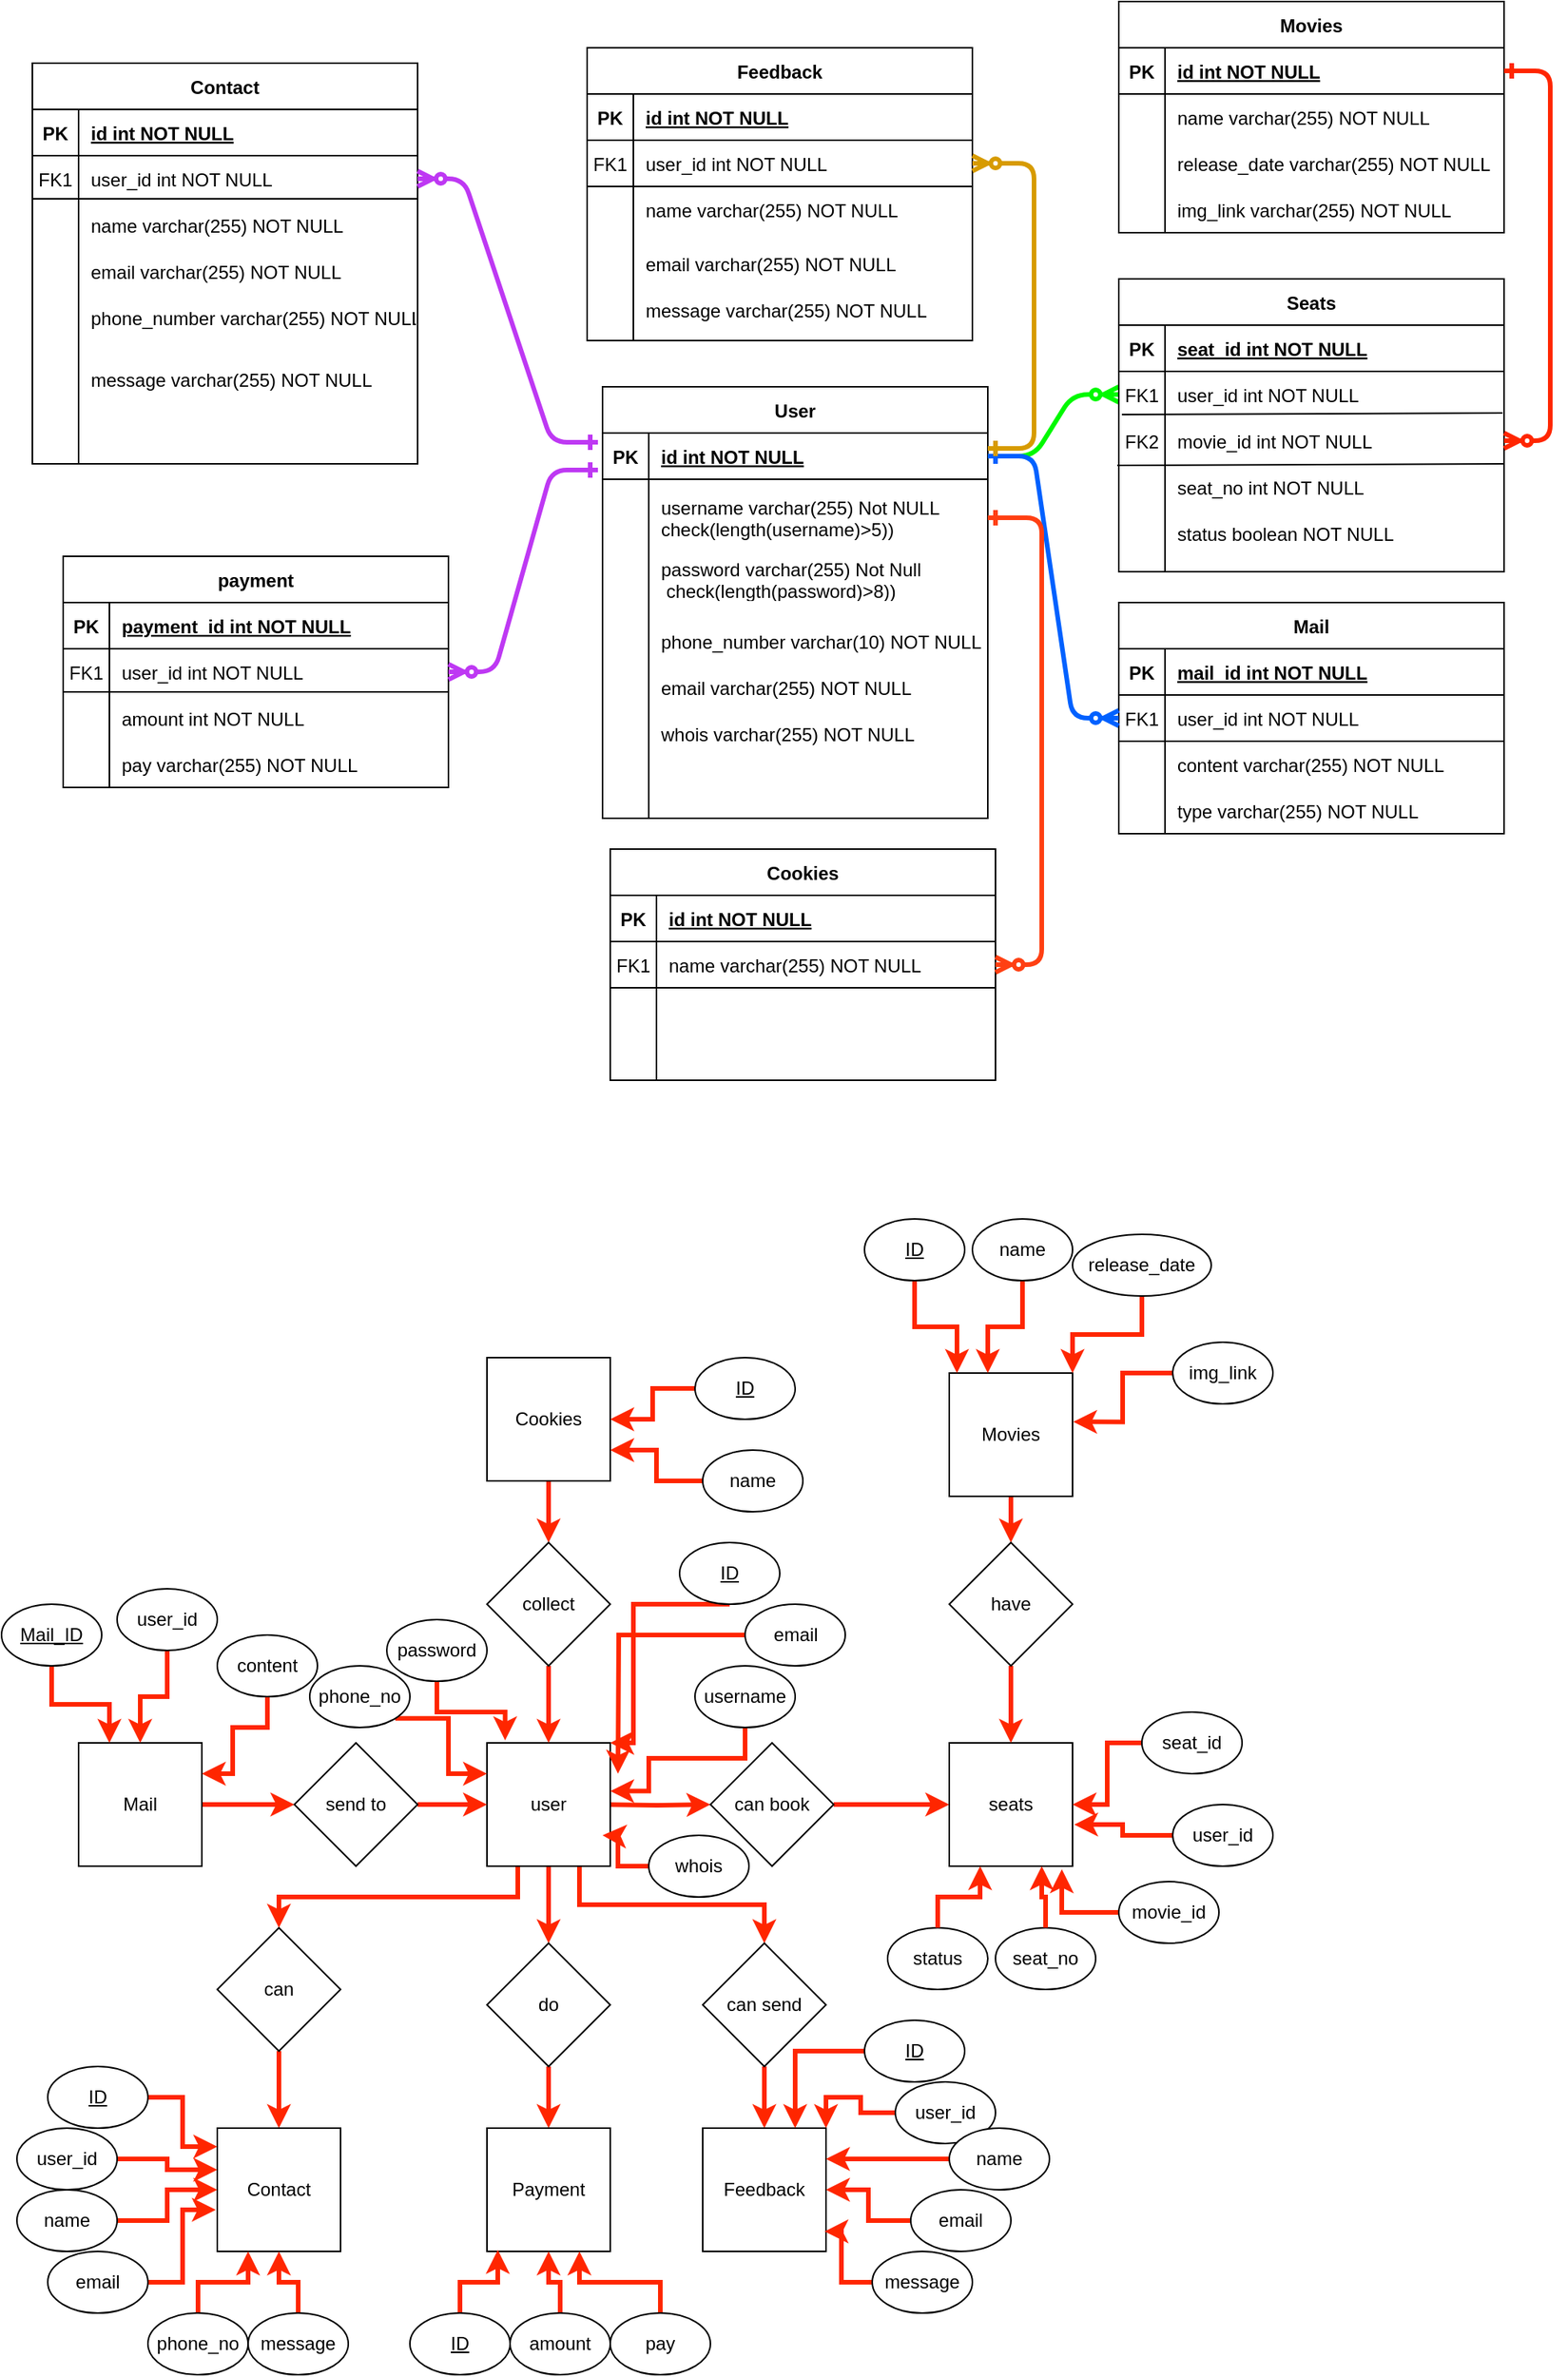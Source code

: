 <mxfile version="20.8.5" type="device"><diagram id="R2lEEEUBdFMjLlhIrx00" name="Page-1"><mxGraphModel dx="1405" dy="794" grid="1" gridSize="10" guides="1" tooltips="1" connect="1" arrows="1" fold="1" page="1" pageScale="1" pageWidth="3300" pageHeight="4681" math="0" shadow="0" extFonts="Permanent Marker^https://fonts.googleapis.com/css?family=Permanent+Marker"><root><mxCell id="0"/><mxCell id="1" parent="0"/><mxCell id="C-vyLk0tnHw3VtMMgP7b-1" value="" style="edgeStyle=entityRelationEdgeStyle;endArrow=ERzeroToMany;startArrow=ERone;endFill=1;startFill=0;fillColor=#60a917;strokeColor=#00f900;strokeWidth=3;" parent="1" source="C-vyLk0tnHw3VtMMgP7b-24" target="C-vyLk0tnHw3VtMMgP7b-6" edge="1"><mxGeometry width="100" height="100" relative="1" as="geometry"><mxPoint x="790" y="1290" as="sourcePoint"/><mxPoint x="890" y="1190" as="targetPoint"/></mxGeometry></mxCell><mxCell id="C-vyLk0tnHw3VtMMgP7b-2" value="Seats" style="shape=table;startSize=30;container=1;collapsible=1;childLayout=tableLayout;fixedRows=1;rowLines=0;fontStyle=1;align=center;resizeLast=1;" parent="1" vertex="1"><mxGeometry x="905" y="620" width="250" height="190" as="geometry"/></mxCell><mxCell id="C-vyLk0tnHw3VtMMgP7b-3" value="" style="shape=partialRectangle;collapsible=0;dropTarget=0;pointerEvents=0;fillColor=none;points=[[0,0.5],[1,0.5]];portConstraint=eastwest;top=0;left=0;right=0;bottom=1;" parent="C-vyLk0tnHw3VtMMgP7b-2" vertex="1"><mxGeometry y="30" width="250" height="30" as="geometry"/></mxCell><mxCell id="C-vyLk0tnHw3VtMMgP7b-4" value="PK" style="shape=partialRectangle;overflow=hidden;connectable=0;fillColor=none;top=0;left=0;bottom=0;right=0;fontStyle=1;" parent="C-vyLk0tnHw3VtMMgP7b-3" vertex="1"><mxGeometry width="30" height="30" as="geometry"><mxRectangle width="30" height="30" as="alternateBounds"/></mxGeometry></mxCell><mxCell id="C-vyLk0tnHw3VtMMgP7b-5" value="seat_id int NOT NULL" style="shape=partialRectangle;overflow=hidden;connectable=0;fillColor=none;top=0;left=0;bottom=0;right=0;align=left;spacingLeft=6;fontStyle=5;" parent="C-vyLk0tnHw3VtMMgP7b-3" vertex="1"><mxGeometry x="30" width="220" height="30" as="geometry"><mxRectangle width="220" height="30" as="alternateBounds"/></mxGeometry></mxCell><mxCell id="C-vyLk0tnHw3VtMMgP7b-6" value="" style="shape=partialRectangle;collapsible=0;dropTarget=0;pointerEvents=0;fillColor=none;points=[[0,0.5],[1,0.5]];portConstraint=eastwest;top=0;left=0;right=0;bottom=0;" parent="C-vyLk0tnHw3VtMMgP7b-2" vertex="1"><mxGeometry y="60" width="250" height="30" as="geometry"/></mxCell><mxCell id="C-vyLk0tnHw3VtMMgP7b-7" value="FK1" style="shape=partialRectangle;overflow=hidden;connectable=0;fillColor=none;top=0;left=0;bottom=0;right=0;" parent="C-vyLk0tnHw3VtMMgP7b-6" vertex="1"><mxGeometry width="30" height="30" as="geometry"><mxRectangle width="30" height="30" as="alternateBounds"/></mxGeometry></mxCell><mxCell id="C-vyLk0tnHw3VtMMgP7b-8" value="user_id int NOT NULL" style="shape=partialRectangle;overflow=hidden;connectable=0;fillColor=none;top=0;left=0;bottom=0;right=0;align=left;spacingLeft=6;" parent="C-vyLk0tnHw3VtMMgP7b-6" vertex="1"><mxGeometry x="30" width="220" height="30" as="geometry"><mxRectangle width="220" height="30" as="alternateBounds"/></mxGeometry></mxCell><mxCell id="C-vyLk0tnHw3VtMMgP7b-9" value="" style="shape=partialRectangle;collapsible=0;dropTarget=0;pointerEvents=0;fillColor=none;points=[[0,0.5],[1,0.5]];portConstraint=eastwest;top=0;left=0;right=0;bottom=0;" parent="C-vyLk0tnHw3VtMMgP7b-2" vertex="1"><mxGeometry y="90" width="250" height="30" as="geometry"/></mxCell><mxCell id="C-vyLk0tnHw3VtMMgP7b-10" value="FK2" style="shape=partialRectangle;overflow=hidden;connectable=0;fillColor=none;top=0;left=0;bottom=0;right=0;" parent="C-vyLk0tnHw3VtMMgP7b-9" vertex="1"><mxGeometry width="30" height="30" as="geometry"><mxRectangle width="30" height="30" as="alternateBounds"/></mxGeometry></mxCell><mxCell id="C-vyLk0tnHw3VtMMgP7b-11" value="movie_id int NOT NULL" style="shape=partialRectangle;overflow=hidden;connectable=0;fillColor=none;top=0;left=0;bottom=0;right=0;align=left;spacingLeft=6;" parent="C-vyLk0tnHw3VtMMgP7b-9" vertex="1"><mxGeometry x="30" width="220" height="30" as="geometry"><mxRectangle width="220" height="30" as="alternateBounds"/></mxGeometry></mxCell><mxCell id="zL4sYF02vsQtfz6tNBnh-9" value="" style="endArrow=none;html=1;rounded=0;entryX=-0.004;entryY=1.033;entryDx=0;entryDy=0;entryPerimeter=0;" parent="C-vyLk0tnHw3VtMMgP7b-2" target="C-vyLk0tnHw3VtMMgP7b-9" edge="1"><mxGeometry width="50" height="50" relative="1" as="geometry"><mxPoint x="250" y="120" as="sourcePoint"/><mxPoint x="-30" y="230" as="targetPoint"/></mxGeometry></mxCell><mxCell id="zL4sYF02vsQtfz6tNBnh-16" value="" style="endArrow=none;html=1;rounded=0;entryX=0.008;entryY=-0.067;entryDx=0;entryDy=0;entryPerimeter=0;exitX=0.996;exitY=-0.1;exitDx=0;exitDy=0;exitPerimeter=0;" parent="C-vyLk0tnHw3VtMMgP7b-2" source="C-vyLk0tnHw3VtMMgP7b-9" target="C-vyLk0tnHw3VtMMgP7b-9" edge="1"><mxGeometry width="50" height="50" relative="1" as="geometry"><mxPoint x="-70" y="410" as="sourcePoint"/><mxPoint x="-20" y="360" as="targetPoint"/></mxGeometry></mxCell><mxCell id="C-vyLk0tnHw3VtMMgP7b-13" value="Movies" style="shape=table;startSize=30;container=1;collapsible=1;childLayout=tableLayout;fixedRows=1;rowLines=0;fontStyle=1;align=center;resizeLast=1;" parent="1" vertex="1"><mxGeometry x="905" y="440" width="250" height="150" as="geometry"/></mxCell><mxCell id="C-vyLk0tnHw3VtMMgP7b-14" value="" style="shape=partialRectangle;collapsible=0;dropTarget=0;pointerEvents=0;fillColor=none;points=[[0,0.5],[1,0.5]];portConstraint=eastwest;top=0;left=0;right=0;bottom=1;" parent="C-vyLk0tnHw3VtMMgP7b-13" vertex="1"><mxGeometry y="30" width="250" height="30" as="geometry"/></mxCell><mxCell id="C-vyLk0tnHw3VtMMgP7b-15" value="PK" style="shape=partialRectangle;overflow=hidden;connectable=0;fillColor=none;top=0;left=0;bottom=0;right=0;fontStyle=1;" parent="C-vyLk0tnHw3VtMMgP7b-14" vertex="1"><mxGeometry width="30" height="30" as="geometry"><mxRectangle width="30" height="30" as="alternateBounds"/></mxGeometry></mxCell><mxCell id="C-vyLk0tnHw3VtMMgP7b-16" value="id int NOT NULL" style="shape=partialRectangle;overflow=hidden;connectable=0;fillColor=none;top=0;left=0;bottom=0;right=0;align=left;spacingLeft=6;fontStyle=5;" parent="C-vyLk0tnHw3VtMMgP7b-14" vertex="1"><mxGeometry x="30" width="220" height="30" as="geometry"><mxRectangle width="220" height="30" as="alternateBounds"/></mxGeometry></mxCell><mxCell id="C-vyLk0tnHw3VtMMgP7b-17" value="" style="shape=partialRectangle;collapsible=0;dropTarget=0;pointerEvents=0;fillColor=none;points=[[0,0.5],[1,0.5]];portConstraint=eastwest;top=0;left=0;right=0;bottom=0;" parent="C-vyLk0tnHw3VtMMgP7b-13" vertex="1"><mxGeometry y="60" width="250" height="30" as="geometry"/></mxCell><mxCell id="C-vyLk0tnHw3VtMMgP7b-18" value="" style="shape=partialRectangle;overflow=hidden;connectable=0;fillColor=none;top=0;left=0;bottom=0;right=0;" parent="C-vyLk0tnHw3VtMMgP7b-17" vertex="1"><mxGeometry width="30" height="30" as="geometry"><mxRectangle width="30" height="30" as="alternateBounds"/></mxGeometry></mxCell><mxCell id="C-vyLk0tnHw3VtMMgP7b-19" value="name varchar(255) NOT NULL" style="shape=partialRectangle;overflow=hidden;connectable=0;fillColor=none;top=0;left=0;bottom=0;right=0;align=left;spacingLeft=6;" parent="C-vyLk0tnHw3VtMMgP7b-17" vertex="1"><mxGeometry x="30" width="220" height="30" as="geometry"><mxRectangle width="220" height="30" as="alternateBounds"/></mxGeometry></mxCell><mxCell id="C-vyLk0tnHw3VtMMgP7b-20" value="" style="shape=partialRectangle;collapsible=0;dropTarget=0;pointerEvents=0;fillColor=none;points=[[0,0.5],[1,0.5]];portConstraint=eastwest;top=0;left=0;right=0;bottom=0;" parent="C-vyLk0tnHw3VtMMgP7b-13" vertex="1"><mxGeometry y="90" width="250" height="30" as="geometry"/></mxCell><mxCell id="C-vyLk0tnHw3VtMMgP7b-21" value="" style="shape=partialRectangle;overflow=hidden;connectable=0;fillColor=none;top=0;left=0;bottom=0;right=0;" parent="C-vyLk0tnHw3VtMMgP7b-20" vertex="1"><mxGeometry width="30" height="30" as="geometry"><mxRectangle width="30" height="30" as="alternateBounds"/></mxGeometry></mxCell><mxCell id="C-vyLk0tnHw3VtMMgP7b-22" value="release_date varchar(255) NOT NULL" style="shape=partialRectangle;overflow=hidden;connectable=0;fillColor=none;top=0;left=0;bottom=0;right=0;align=left;spacingLeft=6;" parent="C-vyLk0tnHw3VtMMgP7b-20" vertex="1"><mxGeometry x="30" width="220" height="30" as="geometry"><mxRectangle width="220" height="30" as="alternateBounds"/></mxGeometry></mxCell><mxCell id="zL4sYF02vsQtfz6tNBnh-18" value="" style="shape=partialRectangle;collapsible=0;dropTarget=0;pointerEvents=0;fillColor=none;points=[[0,0.5],[1,0.5]];portConstraint=eastwest;top=0;left=0;right=0;bottom=0;" parent="C-vyLk0tnHw3VtMMgP7b-13" vertex="1"><mxGeometry y="120" width="250" height="30" as="geometry"/></mxCell><mxCell id="zL4sYF02vsQtfz6tNBnh-19" value="" style="shape=partialRectangle;overflow=hidden;connectable=0;fillColor=none;top=0;left=0;bottom=0;right=0;" parent="zL4sYF02vsQtfz6tNBnh-18" vertex="1"><mxGeometry width="30" height="30" as="geometry"><mxRectangle width="30" height="30" as="alternateBounds"/></mxGeometry></mxCell><mxCell id="zL4sYF02vsQtfz6tNBnh-20" value="img_link varchar(255) NOT NULL" style="shape=partialRectangle;overflow=hidden;connectable=0;fillColor=none;top=0;left=0;bottom=0;right=0;align=left;spacingLeft=6;" parent="zL4sYF02vsQtfz6tNBnh-18" vertex="1"><mxGeometry x="30" width="220" height="30" as="geometry"><mxRectangle width="220" height="30" as="alternateBounds"/></mxGeometry></mxCell><mxCell id="C-vyLk0tnHw3VtMMgP7b-23" value="User" style="shape=table;startSize=30;container=1;collapsible=1;childLayout=tableLayout;fixedRows=1;rowLines=0;fontStyle=1;align=center;resizeLast=1;" parent="1" vertex="1"><mxGeometry x="570" y="690" width="250" height="280" as="geometry"/></mxCell><mxCell id="C-vyLk0tnHw3VtMMgP7b-24" value="" style="shape=partialRectangle;collapsible=0;dropTarget=0;pointerEvents=0;fillColor=none;points=[[0,0.5],[1,0.5]];portConstraint=eastwest;top=0;left=0;right=0;bottom=1;" parent="C-vyLk0tnHw3VtMMgP7b-23" vertex="1"><mxGeometry y="30" width="250" height="30" as="geometry"/></mxCell><mxCell id="C-vyLk0tnHw3VtMMgP7b-25" value="PK" style="shape=partialRectangle;overflow=hidden;connectable=0;fillColor=none;top=0;left=0;bottom=0;right=0;fontStyle=1;" parent="C-vyLk0tnHw3VtMMgP7b-24" vertex="1"><mxGeometry width="30" height="30" as="geometry"><mxRectangle width="30" height="30" as="alternateBounds"/></mxGeometry></mxCell><mxCell id="C-vyLk0tnHw3VtMMgP7b-26" value="id int NOT NULL" style="shape=partialRectangle;overflow=hidden;connectable=0;fillColor=none;top=0;left=0;bottom=0;right=0;align=left;spacingLeft=6;fontStyle=5;" parent="C-vyLk0tnHw3VtMMgP7b-24" vertex="1"><mxGeometry x="30" width="220" height="30" as="geometry"><mxRectangle width="220" height="30" as="alternateBounds"/></mxGeometry></mxCell><mxCell id="C-vyLk0tnHw3VtMMgP7b-27" value="" style="shape=partialRectangle;collapsible=0;dropTarget=0;pointerEvents=0;fillColor=none;points=[[0,0.5],[1,0.5]];portConstraint=eastwest;top=0;left=0;right=0;bottom=0;" parent="C-vyLk0tnHw3VtMMgP7b-23" vertex="1"><mxGeometry y="60" width="250" height="50" as="geometry"/></mxCell><mxCell id="C-vyLk0tnHw3VtMMgP7b-28" value="" style="shape=partialRectangle;overflow=hidden;connectable=0;fillColor=none;top=0;left=0;bottom=0;right=0;" parent="C-vyLk0tnHw3VtMMgP7b-27" vertex="1"><mxGeometry width="30" height="50" as="geometry"><mxRectangle width="30" height="50" as="alternateBounds"/></mxGeometry></mxCell><mxCell id="C-vyLk0tnHw3VtMMgP7b-29" value="username varchar(255) Not NULL &#10;check(length(username)&gt;5))" style="shape=partialRectangle;overflow=hidden;connectable=0;fillColor=none;top=0;left=0;bottom=0;right=0;align=left;spacingLeft=6;" parent="C-vyLk0tnHw3VtMMgP7b-27" vertex="1"><mxGeometry x="30" width="220" height="50" as="geometry"><mxRectangle width="220" height="50" as="alternateBounds"/></mxGeometry></mxCell><mxCell id="zL4sYF02vsQtfz6tNBnh-1" value="password varchar(255) Not Null&#10; check(length(password)&gt;8))" style="shape=partialRectangle;overflow=hidden;connectable=0;fillColor=none;top=0;left=0;bottom=0;right=0;align=left;spacingLeft=6;" parent="1" vertex="1"><mxGeometry x="600" y="800" width="220" height="30" as="geometry"><mxRectangle width="220" height="30" as="alternateBounds"/></mxGeometry></mxCell><mxCell id="zL4sYF02vsQtfz6tNBnh-4" value="" style="endArrow=none;html=1;rounded=0;" parent="1" edge="1"><mxGeometry width="50" height="50" relative="1" as="geometry"><mxPoint x="600" y="970" as="sourcePoint"/><mxPoint x="600" y="780" as="targetPoint"/><Array as="points"><mxPoint x="600" y="850"/></Array></mxGeometry></mxCell><mxCell id="zL4sYF02vsQtfz6tNBnh-6" value="phone_number varchar(10) NOT NULL" style="shape=partialRectangle;overflow=hidden;connectable=0;fillColor=none;top=0;left=0;bottom=0;right=0;align=left;spacingLeft=6;" parent="1" vertex="1"><mxGeometry x="600" y="840" width="220" height="30" as="geometry"><mxRectangle width="220" height="30" as="alternateBounds"/></mxGeometry></mxCell><mxCell id="zL4sYF02vsQtfz6tNBnh-7" value="email varchar(255) NOT NULL" style="shape=partialRectangle;overflow=hidden;connectable=0;fillColor=none;top=0;left=0;bottom=0;right=0;align=left;spacingLeft=6;" parent="1" vertex="1"><mxGeometry x="600" y="870" width="220" height="30" as="geometry"><mxRectangle width="220" height="30" as="alternateBounds"/></mxGeometry></mxCell><mxCell id="zL4sYF02vsQtfz6tNBnh-8" value="whois varchar(255) NOT NULL" style="shape=partialRectangle;overflow=hidden;connectable=0;fillColor=none;top=0;left=0;bottom=0;right=0;align=left;spacingLeft=6;" parent="1" vertex="1"><mxGeometry x="600" y="900" width="220" height="30" as="geometry"><mxRectangle width="220" height="30" as="alternateBounds"/></mxGeometry></mxCell><mxCell id="zL4sYF02vsQtfz6tNBnh-11" value="" style="endArrow=none;html=1;rounded=0;" parent="1" edge="1"><mxGeometry width="50" height="50" relative="1" as="geometry"><mxPoint x="935" y="810" as="sourcePoint"/><mxPoint x="935" y="740" as="targetPoint"/></mxGeometry></mxCell><mxCell id="zL4sYF02vsQtfz6tNBnh-12" value="seat_no int NOT NULL" style="shape=partialRectangle;overflow=hidden;connectable=0;fillColor=none;top=0;left=0;bottom=0;right=0;align=left;spacingLeft=6;" parent="1" vertex="1"><mxGeometry x="935" y="740" width="220" height="30" as="geometry"><mxRectangle width="220" height="30" as="alternateBounds"/></mxGeometry></mxCell><mxCell id="zL4sYF02vsQtfz6tNBnh-13" value="status boolean NOT NULL" style="shape=partialRectangle;overflow=hidden;connectable=0;fillColor=none;top=0;left=0;bottom=0;right=0;align=left;spacingLeft=6;" parent="1" vertex="1"><mxGeometry x="935" y="770" width="220" height="30" as="geometry"><mxRectangle width="220" height="30" as="alternateBounds"/></mxGeometry></mxCell><mxCell id="C-vyLk0tnHw3VtMMgP7b-12" value="" style="edgeStyle=entityRelationEdgeStyle;endArrow=ERzeroToMany;startArrow=ERone;endFill=1;startFill=0;entryX=1;entryY=0.5;entryDx=0;entryDy=0;exitX=1;exitY=0.5;exitDx=0;exitDy=0;fillColor=#1ba1e2;strokeColor=#ff2600;strokeWidth=3;" parent="1" source="C-vyLk0tnHw3VtMMgP7b-14" target="C-vyLk0tnHw3VtMMgP7b-9" edge="1"><mxGeometry width="100" height="100" relative="1" as="geometry"><mxPoint x="850" y="750" as="sourcePoint"/><mxPoint x="910" y="775" as="targetPoint"/></mxGeometry></mxCell><mxCell id="zL4sYF02vsQtfz6tNBnh-21" value="payment" style="shape=table;startSize=30;container=1;collapsible=1;childLayout=tableLayout;fixedRows=1;rowLines=0;fontStyle=1;align=center;resizeLast=1;" parent="1" vertex="1"><mxGeometry x="220" y="800" width="250" height="150" as="geometry"/></mxCell><mxCell id="zL4sYF02vsQtfz6tNBnh-22" value="" style="shape=partialRectangle;collapsible=0;dropTarget=0;pointerEvents=0;fillColor=none;points=[[0,0.5],[1,0.5]];portConstraint=eastwest;top=0;left=0;right=0;bottom=1;" parent="zL4sYF02vsQtfz6tNBnh-21" vertex="1"><mxGeometry y="30" width="250" height="30" as="geometry"/></mxCell><mxCell id="zL4sYF02vsQtfz6tNBnh-23" value="PK" style="shape=partialRectangle;overflow=hidden;connectable=0;fillColor=none;top=0;left=0;bottom=0;right=0;fontStyle=1;" parent="zL4sYF02vsQtfz6tNBnh-22" vertex="1"><mxGeometry width="30" height="30" as="geometry"><mxRectangle width="30" height="30" as="alternateBounds"/></mxGeometry></mxCell><mxCell id="zL4sYF02vsQtfz6tNBnh-24" value="payment_id int NOT NULL" style="shape=partialRectangle;overflow=hidden;connectable=0;fillColor=none;top=0;left=0;bottom=0;right=0;align=left;spacingLeft=6;fontStyle=5;" parent="zL4sYF02vsQtfz6tNBnh-22" vertex="1"><mxGeometry x="30" width="220" height="30" as="geometry"><mxRectangle width="220" height="30" as="alternateBounds"/></mxGeometry></mxCell><mxCell id="zL4sYF02vsQtfz6tNBnh-25" value="" style="shape=partialRectangle;collapsible=0;dropTarget=0;pointerEvents=0;fillColor=none;points=[[0,0.5],[1,0.5]];portConstraint=eastwest;top=0;left=0;right=0;bottom=0;" parent="zL4sYF02vsQtfz6tNBnh-21" vertex="1"><mxGeometry y="60" width="250" height="30" as="geometry"/></mxCell><mxCell id="zL4sYF02vsQtfz6tNBnh-26" value="FK1" style="shape=partialRectangle;overflow=hidden;connectable=0;fillColor=none;top=0;left=0;bottom=0;right=0;" parent="zL4sYF02vsQtfz6tNBnh-25" vertex="1"><mxGeometry width="30" height="30" as="geometry"><mxRectangle width="30" height="30" as="alternateBounds"/></mxGeometry></mxCell><mxCell id="zL4sYF02vsQtfz6tNBnh-27" value="user_id int NOT NULL" style="shape=partialRectangle;overflow=hidden;connectable=0;fillColor=none;top=0;left=0;bottom=0;right=0;align=left;spacingLeft=6;" parent="zL4sYF02vsQtfz6tNBnh-25" vertex="1"><mxGeometry x="30" width="220" height="30" as="geometry"><mxRectangle width="220" height="30" as="alternateBounds"/></mxGeometry></mxCell><mxCell id="zL4sYF02vsQtfz6tNBnh-28" value="" style="shape=partialRectangle;collapsible=0;dropTarget=0;pointerEvents=0;fillColor=none;points=[[0,0.5],[1,0.5]];portConstraint=eastwest;top=0;left=0;right=0;bottom=0;" parent="zL4sYF02vsQtfz6tNBnh-21" vertex="1"><mxGeometry y="90" width="250" height="30" as="geometry"/></mxCell><mxCell id="zL4sYF02vsQtfz6tNBnh-29" value="" style="shape=partialRectangle;overflow=hidden;connectable=0;fillColor=none;top=0;left=0;bottom=0;right=0;" parent="zL4sYF02vsQtfz6tNBnh-28" vertex="1"><mxGeometry width="30" height="30" as="geometry"><mxRectangle width="30" height="30" as="alternateBounds"/></mxGeometry></mxCell><mxCell id="zL4sYF02vsQtfz6tNBnh-30" value="amount int NOT NULL" style="shape=partialRectangle;overflow=hidden;connectable=0;fillColor=none;top=0;left=0;bottom=0;right=0;align=left;spacingLeft=6;" parent="zL4sYF02vsQtfz6tNBnh-28" vertex="1"><mxGeometry x="30" width="220" height="30" as="geometry"><mxRectangle width="220" height="30" as="alternateBounds"/></mxGeometry></mxCell><mxCell id="zL4sYF02vsQtfz6tNBnh-31" value="" style="shape=partialRectangle;collapsible=0;dropTarget=0;pointerEvents=0;fillColor=none;points=[[0,0.5],[1,0.5]];portConstraint=eastwest;top=0;left=0;right=0;bottom=0;" parent="zL4sYF02vsQtfz6tNBnh-21" vertex="1"><mxGeometry y="120" width="250" height="30" as="geometry"/></mxCell><mxCell id="zL4sYF02vsQtfz6tNBnh-32" value="" style="shape=partialRectangle;overflow=hidden;connectable=0;fillColor=none;top=0;left=0;bottom=0;right=0;" parent="zL4sYF02vsQtfz6tNBnh-31" vertex="1"><mxGeometry width="30" height="30" as="geometry"><mxRectangle width="30" height="30" as="alternateBounds"/></mxGeometry></mxCell><mxCell id="zL4sYF02vsQtfz6tNBnh-33" value="pay varchar(255) NOT NULL" style="shape=partialRectangle;overflow=hidden;connectable=0;fillColor=none;top=0;left=0;bottom=0;right=0;align=left;spacingLeft=6;" parent="zL4sYF02vsQtfz6tNBnh-31" vertex="1"><mxGeometry x="30" width="220" height="30" as="geometry"><mxRectangle width="220" height="30" as="alternateBounds"/></mxGeometry></mxCell><mxCell id="zL4sYF02vsQtfz6tNBnh-34" value="" style="endArrow=none;html=1;rounded=0;" parent="zL4sYF02vsQtfz6tNBnh-21" edge="1"><mxGeometry width="50" height="50" relative="1" as="geometry"><mxPoint y="88" as="sourcePoint"/><mxPoint x="250" y="88" as="targetPoint"/></mxGeometry></mxCell><mxCell id="zL4sYF02vsQtfz6tNBnh-35" value="" style="edgeStyle=entityRelationEdgeStyle;endArrow=ERzeroToMany;startArrow=ERone;endFill=1;startFill=0;entryX=1;entryY=0.5;entryDx=0;entryDy=0;exitX=-0.012;exitY=0.8;exitDx=0;exitDy=0;fillColor=#cce5ff;strokeColor=#be38f3;strokeWidth=3;exitPerimeter=0;" parent="1" source="C-vyLk0tnHw3VtMMgP7b-24" target="zL4sYF02vsQtfz6tNBnh-25" edge="1"><mxGeometry width="100" height="100" relative="1" as="geometry"><mxPoint x="830" y="745" as="sourcePoint"/><mxPoint x="930" y="775" as="targetPoint"/></mxGeometry></mxCell><mxCell id="zL4sYF02vsQtfz6tNBnh-36" value="Mail" style="shape=table;startSize=30;container=1;collapsible=1;childLayout=tableLayout;fixedRows=1;rowLines=0;fontStyle=1;align=center;resizeLast=1;" parent="1" vertex="1"><mxGeometry x="905" y="830" width="250" height="150" as="geometry"/></mxCell><mxCell id="zL4sYF02vsQtfz6tNBnh-37" value="" style="shape=partialRectangle;collapsible=0;dropTarget=0;pointerEvents=0;fillColor=none;points=[[0,0.5],[1,0.5]];portConstraint=eastwest;top=0;left=0;right=0;bottom=1;" parent="zL4sYF02vsQtfz6tNBnh-36" vertex="1"><mxGeometry y="30" width="250" height="30" as="geometry"/></mxCell><mxCell id="zL4sYF02vsQtfz6tNBnh-38" value="PK" style="shape=partialRectangle;overflow=hidden;connectable=0;fillColor=none;top=0;left=0;bottom=0;right=0;fontStyle=1;" parent="zL4sYF02vsQtfz6tNBnh-37" vertex="1"><mxGeometry width="30" height="30" as="geometry"><mxRectangle width="30" height="30" as="alternateBounds"/></mxGeometry></mxCell><mxCell id="zL4sYF02vsQtfz6tNBnh-39" value="mail_id int NOT NULL" style="shape=partialRectangle;overflow=hidden;connectable=0;fillColor=none;top=0;left=0;bottom=0;right=0;align=left;spacingLeft=6;fontStyle=5;" parent="zL4sYF02vsQtfz6tNBnh-37" vertex="1"><mxGeometry x="30" width="220" height="30" as="geometry"><mxRectangle width="220" height="30" as="alternateBounds"/></mxGeometry></mxCell><mxCell id="zL4sYF02vsQtfz6tNBnh-40" value="" style="shape=partialRectangle;collapsible=0;dropTarget=0;pointerEvents=0;fillColor=none;points=[[0,0.5],[1,0.5]];portConstraint=eastwest;top=0;left=0;right=0;bottom=0;" parent="zL4sYF02vsQtfz6tNBnh-36" vertex="1"><mxGeometry y="60" width="250" height="30" as="geometry"/></mxCell><mxCell id="zL4sYF02vsQtfz6tNBnh-41" value="FK1" style="shape=partialRectangle;overflow=hidden;connectable=0;fillColor=none;top=0;left=0;bottom=0;right=0;" parent="zL4sYF02vsQtfz6tNBnh-40" vertex="1"><mxGeometry width="30" height="30" as="geometry"><mxRectangle width="30" height="30" as="alternateBounds"/></mxGeometry></mxCell><mxCell id="zL4sYF02vsQtfz6tNBnh-42" value="user_id int NOT NULL" style="shape=partialRectangle;overflow=hidden;connectable=0;fillColor=none;top=0;left=0;bottom=0;right=0;align=left;spacingLeft=6;" parent="zL4sYF02vsQtfz6tNBnh-40" vertex="1"><mxGeometry x="30" width="220" height="30" as="geometry"><mxRectangle width="220" height="30" as="alternateBounds"/></mxGeometry></mxCell><mxCell id="zL4sYF02vsQtfz6tNBnh-43" value="" style="shape=partialRectangle;collapsible=0;dropTarget=0;pointerEvents=0;fillColor=none;points=[[0,0.5],[1,0.5]];portConstraint=eastwest;top=0;left=0;right=0;bottom=0;" parent="zL4sYF02vsQtfz6tNBnh-36" vertex="1"><mxGeometry y="90" width="250" height="30" as="geometry"/></mxCell><mxCell id="zL4sYF02vsQtfz6tNBnh-44" value="" style="shape=partialRectangle;overflow=hidden;connectable=0;fillColor=none;top=0;left=0;bottom=0;right=0;" parent="zL4sYF02vsQtfz6tNBnh-43" vertex="1"><mxGeometry width="30" height="30" as="geometry"><mxRectangle width="30" height="30" as="alternateBounds"/></mxGeometry></mxCell><mxCell id="zL4sYF02vsQtfz6tNBnh-45" value="content varchar(255) NOT NULL" style="shape=partialRectangle;overflow=hidden;connectable=0;fillColor=none;top=0;left=0;bottom=0;right=0;align=left;spacingLeft=6;" parent="zL4sYF02vsQtfz6tNBnh-43" vertex="1"><mxGeometry x="30" width="220" height="30" as="geometry"><mxRectangle width="220" height="30" as="alternateBounds"/></mxGeometry></mxCell><mxCell id="zL4sYF02vsQtfz6tNBnh-46" value="" style="shape=partialRectangle;collapsible=0;dropTarget=0;pointerEvents=0;fillColor=none;points=[[0,0.5],[1,0.5]];portConstraint=eastwest;top=0;left=0;right=0;bottom=0;" parent="zL4sYF02vsQtfz6tNBnh-36" vertex="1"><mxGeometry y="120" width="250" height="30" as="geometry"/></mxCell><mxCell id="zL4sYF02vsQtfz6tNBnh-47" value="" style="shape=partialRectangle;overflow=hidden;connectable=0;fillColor=none;top=0;left=0;bottom=0;right=0;" parent="zL4sYF02vsQtfz6tNBnh-46" vertex="1"><mxGeometry width="30" height="30" as="geometry"><mxRectangle width="30" height="30" as="alternateBounds"/></mxGeometry></mxCell><mxCell id="zL4sYF02vsQtfz6tNBnh-48" value="type varchar(255) NOT NULL" style="shape=partialRectangle;overflow=hidden;connectable=0;fillColor=none;top=0;left=0;bottom=0;right=0;align=left;spacingLeft=6;" parent="zL4sYF02vsQtfz6tNBnh-46" vertex="1"><mxGeometry x="30" width="220" height="30" as="geometry"><mxRectangle width="220" height="30" as="alternateBounds"/></mxGeometry></mxCell><mxCell id="zL4sYF02vsQtfz6tNBnh-49" value="" style="endArrow=none;html=1;rounded=0;" parent="zL4sYF02vsQtfz6tNBnh-36" edge="1"><mxGeometry width="50" height="50" relative="1" as="geometry"><mxPoint y="90" as="sourcePoint"/><mxPoint x="250" y="90" as="targetPoint"/></mxGeometry></mxCell><mxCell id="zL4sYF02vsQtfz6tNBnh-50" value="" style="edgeStyle=entityRelationEdgeStyle;endArrow=ERzeroToMany;startArrow=ERone;endFill=1;startFill=0;exitX=1;exitY=0.5;exitDx=0;exitDy=0;entryX=0;entryY=0.5;entryDx=0;entryDy=0;fillColor=#0050ef;strokeColor=#0061ff;strokeWidth=3;" parent="1" source="C-vyLk0tnHw3VtMMgP7b-24" target="zL4sYF02vsQtfz6tNBnh-40" edge="1"><mxGeometry width="100" height="100" relative="1" as="geometry"><mxPoint x="830" y="745" as="sourcePoint"/><mxPoint x="1170" y="1165" as="targetPoint"/></mxGeometry></mxCell><mxCell id="zL4sYF02vsQtfz6tNBnh-51" value="Cookies" style="shape=table;startSize=30;container=1;collapsible=1;childLayout=tableLayout;fixedRows=1;rowLines=0;fontStyle=1;align=center;resizeLast=1;" parent="1" vertex="1"><mxGeometry x="575" y="990" width="250" height="150" as="geometry"/></mxCell><mxCell id="zL4sYF02vsQtfz6tNBnh-52" value="" style="shape=partialRectangle;collapsible=0;dropTarget=0;pointerEvents=0;fillColor=none;points=[[0,0.5],[1,0.5]];portConstraint=eastwest;top=0;left=0;right=0;bottom=1;" parent="zL4sYF02vsQtfz6tNBnh-51" vertex="1"><mxGeometry y="30" width="250" height="30" as="geometry"/></mxCell><mxCell id="zL4sYF02vsQtfz6tNBnh-53" value="PK" style="shape=partialRectangle;overflow=hidden;connectable=0;fillColor=none;top=0;left=0;bottom=0;right=0;fontStyle=1;" parent="zL4sYF02vsQtfz6tNBnh-52" vertex="1"><mxGeometry width="30" height="30" as="geometry"><mxRectangle width="30" height="30" as="alternateBounds"/></mxGeometry></mxCell><mxCell id="zL4sYF02vsQtfz6tNBnh-54" value="id int NOT NULL" style="shape=partialRectangle;overflow=hidden;connectable=0;fillColor=none;top=0;left=0;bottom=0;right=0;align=left;spacingLeft=6;fontStyle=5;" parent="zL4sYF02vsQtfz6tNBnh-52" vertex="1"><mxGeometry x="30" width="220" height="30" as="geometry"><mxRectangle width="220" height="30" as="alternateBounds"/></mxGeometry></mxCell><mxCell id="zL4sYF02vsQtfz6tNBnh-55" value="" style="shape=partialRectangle;collapsible=0;dropTarget=0;pointerEvents=0;fillColor=none;points=[[0,0.5],[1,0.5]];portConstraint=eastwest;top=0;left=0;right=0;bottom=0;" parent="zL4sYF02vsQtfz6tNBnh-51" vertex="1"><mxGeometry y="60" width="250" height="30" as="geometry"/></mxCell><mxCell id="zL4sYF02vsQtfz6tNBnh-56" value="FK1" style="shape=partialRectangle;overflow=hidden;connectable=0;fillColor=none;top=0;left=0;bottom=0;right=0;" parent="zL4sYF02vsQtfz6tNBnh-55" vertex="1"><mxGeometry width="30" height="30" as="geometry"><mxRectangle width="30" height="30" as="alternateBounds"/></mxGeometry></mxCell><mxCell id="zL4sYF02vsQtfz6tNBnh-57" value="name varchar(255) NOT NULL" style="shape=partialRectangle;overflow=hidden;connectable=0;fillColor=none;top=0;left=0;bottom=0;right=0;align=left;spacingLeft=6;" parent="zL4sYF02vsQtfz6tNBnh-55" vertex="1"><mxGeometry x="30" width="220" height="30" as="geometry"><mxRectangle width="220" height="30" as="alternateBounds"/></mxGeometry></mxCell><mxCell id="zL4sYF02vsQtfz6tNBnh-58" value="" style="shape=partialRectangle;collapsible=0;dropTarget=0;pointerEvents=0;fillColor=none;points=[[0,0.5],[1,0.5]];portConstraint=eastwest;top=0;left=0;right=0;bottom=0;" parent="zL4sYF02vsQtfz6tNBnh-51" vertex="1"><mxGeometry y="90" width="250" height="30" as="geometry"/></mxCell><mxCell id="zL4sYF02vsQtfz6tNBnh-59" value="" style="shape=partialRectangle;overflow=hidden;connectable=0;fillColor=none;top=0;left=0;bottom=0;right=0;" parent="zL4sYF02vsQtfz6tNBnh-58" vertex="1"><mxGeometry width="30" height="30" as="geometry"><mxRectangle width="30" height="30" as="alternateBounds"/></mxGeometry></mxCell><mxCell id="zL4sYF02vsQtfz6tNBnh-60" value="" style="shape=partialRectangle;overflow=hidden;connectable=0;fillColor=none;top=0;left=0;bottom=0;right=0;align=left;spacingLeft=6;" parent="zL4sYF02vsQtfz6tNBnh-58" vertex="1"><mxGeometry x="30" width="220" height="30" as="geometry"><mxRectangle width="220" height="30" as="alternateBounds"/></mxGeometry></mxCell><mxCell id="zL4sYF02vsQtfz6tNBnh-61" value="" style="shape=partialRectangle;collapsible=0;dropTarget=0;pointerEvents=0;fillColor=none;points=[[0,0.5],[1,0.5]];portConstraint=eastwest;top=0;left=0;right=0;bottom=0;" parent="zL4sYF02vsQtfz6tNBnh-51" vertex="1"><mxGeometry y="120" width="250" height="30" as="geometry"/></mxCell><mxCell id="zL4sYF02vsQtfz6tNBnh-62" value="" style="shape=partialRectangle;overflow=hidden;connectable=0;fillColor=none;top=0;left=0;bottom=0;right=0;" parent="zL4sYF02vsQtfz6tNBnh-61" vertex="1"><mxGeometry width="30" height="30" as="geometry"><mxRectangle width="30" height="30" as="alternateBounds"/></mxGeometry></mxCell><mxCell id="zL4sYF02vsQtfz6tNBnh-63" value="" style="shape=partialRectangle;overflow=hidden;connectable=0;fillColor=none;top=0;left=0;bottom=0;right=0;align=left;spacingLeft=6;" parent="zL4sYF02vsQtfz6tNBnh-61" vertex="1"><mxGeometry x="30" width="220" height="30" as="geometry"><mxRectangle width="220" height="30" as="alternateBounds"/></mxGeometry></mxCell><mxCell id="zL4sYF02vsQtfz6tNBnh-64" value="" style="endArrow=none;html=1;rounded=0;" parent="zL4sYF02vsQtfz6tNBnh-51" edge="1"><mxGeometry width="50" height="50" relative="1" as="geometry"><mxPoint y="90" as="sourcePoint"/><mxPoint x="250" y="90" as="targetPoint"/></mxGeometry></mxCell><mxCell id="zL4sYF02vsQtfz6tNBnh-65" value="" style="edgeStyle=entityRelationEdgeStyle;endArrow=ERzeroToMany;startArrow=ERone;endFill=1;startFill=0;exitX=1;exitY=0.5;exitDx=0;exitDy=0;fillColor=#d80073;strokeColor=#ff4013;strokeWidth=3;" parent="1" source="C-vyLk0tnHw3VtMMgP7b-27" target="zL4sYF02vsQtfz6tNBnh-55" edge="1"><mxGeometry width="100" height="100" relative="1" as="geometry"><mxPoint x="830" y="735" as="sourcePoint"/><mxPoint x="930" y="775" as="targetPoint"/></mxGeometry></mxCell><mxCell id="zL4sYF02vsQtfz6tNBnh-66" value="Feedback" style="shape=table;startSize=30;container=1;collapsible=1;childLayout=tableLayout;fixedRows=1;rowLines=0;fontStyle=1;align=center;resizeLast=1;" parent="1" vertex="1"><mxGeometry x="560" y="470" width="250" height="190" as="geometry"/></mxCell><mxCell id="zL4sYF02vsQtfz6tNBnh-67" value="" style="shape=partialRectangle;collapsible=0;dropTarget=0;pointerEvents=0;fillColor=none;points=[[0,0.5],[1,0.5]];portConstraint=eastwest;top=0;left=0;right=0;bottom=1;" parent="zL4sYF02vsQtfz6tNBnh-66" vertex="1"><mxGeometry y="30" width="250" height="30" as="geometry"/></mxCell><mxCell id="zL4sYF02vsQtfz6tNBnh-68" value="PK" style="shape=partialRectangle;overflow=hidden;connectable=0;fillColor=none;top=0;left=0;bottom=0;right=0;fontStyle=1;" parent="zL4sYF02vsQtfz6tNBnh-67" vertex="1"><mxGeometry width="30" height="30" as="geometry"><mxRectangle width="30" height="30" as="alternateBounds"/></mxGeometry></mxCell><mxCell id="zL4sYF02vsQtfz6tNBnh-69" value="id int NOT NULL" style="shape=partialRectangle;overflow=hidden;connectable=0;fillColor=none;top=0;left=0;bottom=0;right=0;align=left;spacingLeft=6;fontStyle=5;" parent="zL4sYF02vsQtfz6tNBnh-67" vertex="1"><mxGeometry x="30" width="220" height="30" as="geometry"><mxRectangle width="220" height="30" as="alternateBounds"/></mxGeometry></mxCell><mxCell id="zL4sYF02vsQtfz6tNBnh-70" value="" style="shape=partialRectangle;collapsible=0;dropTarget=0;pointerEvents=0;fillColor=none;points=[[0,0.5],[1,0.5]];portConstraint=eastwest;top=0;left=0;right=0;bottom=0;" parent="zL4sYF02vsQtfz6tNBnh-66" vertex="1"><mxGeometry y="60" width="250" height="30" as="geometry"/></mxCell><mxCell id="zL4sYF02vsQtfz6tNBnh-71" value="FK1" style="shape=partialRectangle;overflow=hidden;connectable=0;fillColor=none;top=0;left=0;bottom=0;right=0;" parent="zL4sYF02vsQtfz6tNBnh-70" vertex="1"><mxGeometry width="30" height="30" as="geometry"><mxRectangle width="30" height="30" as="alternateBounds"/></mxGeometry></mxCell><mxCell id="zL4sYF02vsQtfz6tNBnh-72" value="user_id int NOT NULL" style="shape=partialRectangle;overflow=hidden;connectable=0;fillColor=none;top=0;left=0;bottom=0;right=0;align=left;spacingLeft=6;" parent="zL4sYF02vsQtfz6tNBnh-70" vertex="1"><mxGeometry x="30" width="220" height="30" as="geometry"><mxRectangle width="220" height="30" as="alternateBounds"/></mxGeometry></mxCell><mxCell id="zL4sYF02vsQtfz6tNBnh-73" value="" style="shape=partialRectangle;collapsible=0;dropTarget=0;pointerEvents=0;fillColor=none;points=[[0,0.5],[1,0.5]];portConstraint=eastwest;top=0;left=0;right=0;bottom=0;" parent="zL4sYF02vsQtfz6tNBnh-66" vertex="1"><mxGeometry y="90" width="250" height="30" as="geometry"/></mxCell><mxCell id="zL4sYF02vsQtfz6tNBnh-74" value="" style="shape=partialRectangle;overflow=hidden;connectable=0;fillColor=none;top=0;left=0;bottom=0;right=0;" parent="zL4sYF02vsQtfz6tNBnh-73" vertex="1"><mxGeometry width="30" height="30" as="geometry"><mxRectangle width="30" height="30" as="alternateBounds"/></mxGeometry></mxCell><mxCell id="zL4sYF02vsQtfz6tNBnh-75" value="" style="shape=partialRectangle;overflow=hidden;connectable=0;fillColor=none;top=0;left=0;bottom=0;right=0;align=left;spacingLeft=6;" parent="zL4sYF02vsQtfz6tNBnh-73" vertex="1"><mxGeometry x="30" width="220" height="30" as="geometry"><mxRectangle width="220" height="30" as="alternateBounds"/></mxGeometry></mxCell><mxCell id="zL4sYF02vsQtfz6tNBnh-76" value="" style="shape=partialRectangle;collapsible=0;dropTarget=0;pointerEvents=0;fillColor=none;points=[[0,0.5],[1,0.5]];portConstraint=eastwest;top=0;left=0;right=0;bottom=0;" parent="zL4sYF02vsQtfz6tNBnh-66" vertex="1"><mxGeometry y="120" width="250" height="30" as="geometry"/></mxCell><mxCell id="zL4sYF02vsQtfz6tNBnh-77" value="" style="shape=partialRectangle;overflow=hidden;connectable=0;fillColor=none;top=0;left=0;bottom=0;right=0;" parent="zL4sYF02vsQtfz6tNBnh-76" vertex="1"><mxGeometry width="30" height="30" as="geometry"><mxRectangle width="30" height="30" as="alternateBounds"/></mxGeometry></mxCell><mxCell id="zL4sYF02vsQtfz6tNBnh-78" value="" style="shape=partialRectangle;overflow=hidden;connectable=0;fillColor=none;top=0;left=0;bottom=0;right=0;align=left;spacingLeft=6;" parent="zL4sYF02vsQtfz6tNBnh-76" vertex="1"><mxGeometry x="30" width="220" height="30" as="geometry"><mxRectangle width="220" height="30" as="alternateBounds"/></mxGeometry></mxCell><mxCell id="zL4sYF02vsQtfz6tNBnh-79" value="" style="endArrow=none;html=1;rounded=0;" parent="zL4sYF02vsQtfz6tNBnh-66" edge="1"><mxGeometry width="50" height="50" relative="1" as="geometry"><mxPoint y="90" as="sourcePoint"/><mxPoint x="250" y="90" as="targetPoint"/></mxGeometry></mxCell><mxCell id="zL4sYF02vsQtfz6tNBnh-80" value="" style="edgeStyle=entityRelationEdgeStyle;endArrow=ERzeroToMany;startArrow=ERone;endFill=1;startFill=0;strokeWidth=3;entryX=1;entryY=0.5;entryDx=0;entryDy=0;fillColor=#ffcd28;strokeColor=#d79b00;gradientColor=#ffa500;" parent="1" target="zL4sYF02vsQtfz6tNBnh-70" edge="1"><mxGeometry width="100" height="100" relative="1" as="geometry"><mxPoint x="820" y="730" as="sourcePoint"/><mxPoint x="930" y="775" as="targetPoint"/></mxGeometry></mxCell><mxCell id="zL4sYF02vsQtfz6tNBnh-81" value="name varchar(255) NOT NULL" style="shape=partialRectangle;overflow=hidden;connectable=0;fillColor=none;top=0;left=0;bottom=0;right=0;align=left;spacingLeft=6;" parent="1" vertex="1"><mxGeometry x="590" y="560" width="220" height="30" as="geometry"><mxRectangle width="220" height="30" as="alternateBounds"/></mxGeometry></mxCell><mxCell id="zL4sYF02vsQtfz6tNBnh-82" value="email varchar(255) NOT NULL" style="shape=partialRectangle;overflow=hidden;connectable=0;fillColor=none;top=0;left=0;bottom=0;right=0;align=left;spacingLeft=6;" parent="1" vertex="1"><mxGeometry x="590" y="600" width="220" height="20" as="geometry"><mxRectangle width="220" height="30" as="alternateBounds"/></mxGeometry></mxCell><mxCell id="zL4sYF02vsQtfz6tNBnh-83" value="message varchar(255) NOT NULL" style="shape=partialRectangle;overflow=hidden;connectable=0;fillColor=none;top=0;left=0;bottom=0;right=0;align=left;spacingLeft=6;" parent="1" vertex="1"><mxGeometry x="590" y="630" width="220" height="20" as="geometry"><mxRectangle width="220" height="30" as="alternateBounds"/></mxGeometry></mxCell><mxCell id="zL4sYF02vsQtfz6tNBnh-84" value="" style="endArrow=none;html=1;rounded=0;strokeWidth=1;" parent="1" edge="1"><mxGeometry width="50" height="50" relative="1" as="geometry"><mxPoint x="590" y="660" as="sourcePoint"/><mxPoint x="590" y="570" as="targetPoint"/></mxGeometry></mxCell><mxCell id="zL4sYF02vsQtfz6tNBnh-86" value="Contact" style="shape=table;startSize=30;container=1;collapsible=1;childLayout=tableLayout;fixedRows=1;rowLines=0;fontStyle=1;align=center;resizeLast=1;" parent="1" vertex="1"><mxGeometry x="200" y="480" width="250" height="260" as="geometry"/></mxCell><mxCell id="zL4sYF02vsQtfz6tNBnh-87" value="" style="shape=partialRectangle;collapsible=0;dropTarget=0;pointerEvents=0;fillColor=none;points=[[0,0.5],[1,0.5]];portConstraint=eastwest;top=0;left=0;right=0;bottom=1;" parent="zL4sYF02vsQtfz6tNBnh-86" vertex="1"><mxGeometry y="30" width="250" height="30" as="geometry"/></mxCell><mxCell id="zL4sYF02vsQtfz6tNBnh-88" value="PK" style="shape=partialRectangle;overflow=hidden;connectable=0;fillColor=none;top=0;left=0;bottom=0;right=0;fontStyle=1;" parent="zL4sYF02vsQtfz6tNBnh-87" vertex="1"><mxGeometry width="30" height="30" as="geometry"><mxRectangle width="30" height="30" as="alternateBounds"/></mxGeometry></mxCell><mxCell id="zL4sYF02vsQtfz6tNBnh-89" value="id int NOT NULL" style="shape=partialRectangle;overflow=hidden;connectable=0;fillColor=none;top=0;left=0;bottom=0;right=0;align=left;spacingLeft=6;fontStyle=5;" parent="zL4sYF02vsQtfz6tNBnh-87" vertex="1"><mxGeometry x="30" width="220" height="30" as="geometry"><mxRectangle width="220" height="30" as="alternateBounds"/></mxGeometry></mxCell><mxCell id="zL4sYF02vsQtfz6tNBnh-90" value="" style="shape=partialRectangle;collapsible=0;dropTarget=0;pointerEvents=0;fillColor=none;points=[[0,0.5],[1,0.5]];portConstraint=eastwest;top=0;left=0;right=0;bottom=0;" parent="zL4sYF02vsQtfz6tNBnh-86" vertex="1"><mxGeometry y="60" width="250" height="30" as="geometry"/></mxCell><mxCell id="zL4sYF02vsQtfz6tNBnh-91" value="FK1" style="shape=partialRectangle;overflow=hidden;connectable=0;fillColor=none;top=0;left=0;bottom=0;right=0;" parent="zL4sYF02vsQtfz6tNBnh-90" vertex="1"><mxGeometry width="30" height="30" as="geometry"><mxRectangle width="30" height="30" as="alternateBounds"/></mxGeometry></mxCell><mxCell id="zL4sYF02vsQtfz6tNBnh-92" value="user_id int NOT NULL" style="shape=partialRectangle;overflow=hidden;connectable=0;fillColor=none;top=0;left=0;bottom=0;right=0;align=left;spacingLeft=6;" parent="zL4sYF02vsQtfz6tNBnh-90" vertex="1"><mxGeometry x="30" width="220" height="30" as="geometry"><mxRectangle width="220" height="30" as="alternateBounds"/></mxGeometry></mxCell><mxCell id="zL4sYF02vsQtfz6tNBnh-93" value="" style="shape=partialRectangle;collapsible=0;dropTarget=0;pointerEvents=0;fillColor=none;points=[[0,0.5],[1,0.5]];portConstraint=eastwest;top=0;left=0;right=0;bottom=0;" parent="zL4sYF02vsQtfz6tNBnh-86" vertex="1"><mxGeometry y="90" width="250" height="30" as="geometry"/></mxCell><mxCell id="zL4sYF02vsQtfz6tNBnh-94" value="" style="shape=partialRectangle;overflow=hidden;connectable=0;fillColor=none;top=0;left=0;bottom=0;right=0;" parent="zL4sYF02vsQtfz6tNBnh-93" vertex="1"><mxGeometry width="30" height="30" as="geometry"><mxRectangle width="30" height="30" as="alternateBounds"/></mxGeometry></mxCell><mxCell id="zL4sYF02vsQtfz6tNBnh-95" value="name varchar(255) NOT NULL" style="shape=partialRectangle;overflow=hidden;connectable=0;fillColor=none;top=0;left=0;bottom=0;right=0;align=left;spacingLeft=6;" parent="zL4sYF02vsQtfz6tNBnh-93" vertex="1"><mxGeometry x="30" width="220" height="30" as="geometry"><mxRectangle width="220" height="30" as="alternateBounds"/></mxGeometry></mxCell><mxCell id="zL4sYF02vsQtfz6tNBnh-96" value="" style="shape=partialRectangle;collapsible=0;dropTarget=0;pointerEvents=0;fillColor=none;points=[[0,0.5],[1,0.5]];portConstraint=eastwest;top=0;left=0;right=0;bottom=0;" parent="zL4sYF02vsQtfz6tNBnh-86" vertex="1"><mxGeometry y="120" width="250" height="30" as="geometry"/></mxCell><mxCell id="zL4sYF02vsQtfz6tNBnh-97" value="" style="shape=partialRectangle;overflow=hidden;connectable=0;fillColor=none;top=0;left=0;bottom=0;right=0;" parent="zL4sYF02vsQtfz6tNBnh-96" vertex="1"><mxGeometry width="30" height="30" as="geometry"><mxRectangle width="30" height="30" as="alternateBounds"/></mxGeometry></mxCell><mxCell id="zL4sYF02vsQtfz6tNBnh-98" value="email varchar(255) NOT NULL" style="shape=partialRectangle;overflow=hidden;connectable=0;fillColor=none;top=0;left=0;bottom=0;right=0;align=left;spacingLeft=6;" parent="zL4sYF02vsQtfz6tNBnh-96" vertex="1"><mxGeometry x="30" width="220" height="30" as="geometry"><mxRectangle width="220" height="30" as="alternateBounds"/></mxGeometry></mxCell><mxCell id="zL4sYF02vsQtfz6tNBnh-99" value="" style="endArrow=none;html=1;rounded=0;" parent="zL4sYF02vsQtfz6tNBnh-86" edge="1"><mxGeometry width="50" height="50" relative="1" as="geometry"><mxPoint y="88" as="sourcePoint"/><mxPoint x="250" y="88" as="targetPoint"/></mxGeometry></mxCell><mxCell id="zL4sYF02vsQtfz6tNBnh-100" value="" style="edgeStyle=entityRelationEdgeStyle;endArrow=ERzeroToMany;startArrow=ERone;endFill=1;startFill=0;entryX=1;entryY=0.5;entryDx=0;entryDy=0;exitX=-0.012;exitY=0.2;exitDx=0;exitDy=0;fillColor=#cce5ff;strokeColor=#be38f3;strokeWidth=3;exitPerimeter=0;" parent="1" source="C-vyLk0tnHw3VtMMgP7b-24" target="zL4sYF02vsQtfz6tNBnh-90" edge="1"><mxGeometry width="100" height="100" relative="1" as="geometry"><mxPoint x="580" y="735" as="sourcePoint"/><mxPoint x="480" y="885" as="targetPoint"/></mxGeometry></mxCell><mxCell id="zL4sYF02vsQtfz6tNBnh-101" value="" style="endArrow=none;html=1;rounded=0;strokeColor=#000000;strokeWidth=1;entryX=0.12;entryY=-0.1;entryDx=0;entryDy=0;entryPerimeter=0;" parent="1" target="zL4sYF02vsQtfz6tNBnh-96" edge="1"><mxGeometry width="50" height="50" relative="1" as="geometry"><mxPoint x="230" y="740" as="sourcePoint"/><mxPoint x="510" y="690" as="targetPoint"/></mxGeometry></mxCell><mxCell id="zL4sYF02vsQtfz6tNBnh-102" value="phone_number varchar(255) NOT NULL" style="shape=partialRectangle;overflow=hidden;connectable=0;fillColor=none;top=0;left=0;bottom=0;right=0;align=left;spacingLeft=6;" parent="1" vertex="1"><mxGeometry x="230" y="630" width="220" height="30" as="geometry"><mxRectangle width="220" height="30" as="alternateBounds"/></mxGeometry></mxCell><mxCell id="zL4sYF02vsQtfz6tNBnh-103" value="message varchar(255) NOT NULL" style="shape=partialRectangle;overflow=hidden;connectable=0;fillColor=none;top=0;left=0;bottom=0;right=0;align=left;spacingLeft=6;" parent="1" vertex="1"><mxGeometry x="230" y="670" width="220" height="30" as="geometry"><mxRectangle width="220" height="30" as="alternateBounds"/></mxGeometry></mxCell><mxCell id="zL4sYF02vsQtfz6tNBnh-107" value="" style="edgeStyle=orthogonalEdgeStyle;rounded=0;orthogonalLoop=1;jettySize=auto;html=1;strokeColor=#ff2600;strokeWidth=3;" parent="1" target="zL4sYF02vsQtfz6tNBnh-105" edge="1"><mxGeometry relative="1" as="geometry"><mxPoint x="570" y="1610" as="sourcePoint"/></mxGeometry></mxCell><mxCell id="zL4sYF02vsQtfz6tNBnh-114" value="" style="edgeStyle=orthogonalEdgeStyle;rounded=0;orthogonalLoop=1;jettySize=auto;html=1;strokeColor=#ff2600;strokeWidth=3;" parent="1" source="zL4sYF02vsQtfz6tNBnh-104" target="zL4sYF02vsQtfz6tNBnh-113" edge="1"><mxGeometry relative="1" as="geometry"/></mxCell><mxCell id="zL4sYF02vsQtfz6tNBnh-122" style="edgeStyle=orthogonalEdgeStyle;rounded=0;orthogonalLoop=1;jettySize=auto;html=1;strokeColor=#ff2600;strokeWidth=3;exitX=0.75;exitY=1;exitDx=0;exitDy=0;" parent="1" source="zL4sYF02vsQtfz6tNBnh-104" target="zL4sYF02vsQtfz6tNBnh-121" edge="1"><mxGeometry relative="1" as="geometry"/></mxCell><mxCell id="zL4sYF02vsQtfz6tNBnh-130" style="edgeStyle=orthogonalEdgeStyle;rounded=0;orthogonalLoop=1;jettySize=auto;html=1;exitX=0.25;exitY=1;exitDx=0;exitDy=0;strokeColor=#ff2600;strokeWidth=3;entryX=0.5;entryY=0;entryDx=0;entryDy=0;" parent="1" source="zL4sYF02vsQtfz6tNBnh-104" target="zL4sYF02vsQtfz6tNBnh-129" edge="1"><mxGeometry relative="1" as="geometry"/></mxCell><mxCell id="zL4sYF02vsQtfz6tNBnh-104" value="user" style="whiteSpace=wrap;html=1;aspect=fixed;" parent="1" vertex="1"><mxGeometry x="495" y="1570" width="80" height="80" as="geometry"/></mxCell><mxCell id="zL4sYF02vsQtfz6tNBnh-108" value="" style="edgeStyle=orthogonalEdgeStyle;rounded=0;orthogonalLoop=1;jettySize=auto;html=1;strokeColor=#ff2600;strokeWidth=3;" parent="1" source="zL4sYF02vsQtfz6tNBnh-105" target="zL4sYF02vsQtfz6tNBnh-106" edge="1"><mxGeometry relative="1" as="geometry"/></mxCell><mxCell id="zL4sYF02vsQtfz6tNBnh-105" value="can book" style="rhombus;whiteSpace=wrap;html=1;" parent="1" vertex="1"><mxGeometry x="640" y="1570" width="80" height="80" as="geometry"/></mxCell><mxCell id="zL4sYF02vsQtfz6tNBnh-106" value="seats" style="whiteSpace=wrap;html=1;aspect=fixed;" parent="1" vertex="1"><mxGeometry x="795" y="1570" width="80" height="80" as="geometry"/></mxCell><mxCell id="zL4sYF02vsQtfz6tNBnh-111" value="" style="edgeStyle=orthogonalEdgeStyle;rounded=0;orthogonalLoop=1;jettySize=auto;html=1;strokeColor=#ff2600;strokeWidth=3;" parent="1" source="zL4sYF02vsQtfz6tNBnh-109" target="zL4sYF02vsQtfz6tNBnh-110" edge="1"><mxGeometry relative="1" as="geometry"/></mxCell><mxCell id="zL4sYF02vsQtfz6tNBnh-109" value="Movies" style="whiteSpace=wrap;html=1;aspect=fixed;" parent="1" vertex="1"><mxGeometry x="795" y="1330" width="80" height="80" as="geometry"/></mxCell><mxCell id="zL4sYF02vsQtfz6tNBnh-112" value="" style="edgeStyle=orthogonalEdgeStyle;rounded=0;orthogonalLoop=1;jettySize=auto;html=1;strokeColor=#ff2600;strokeWidth=3;" parent="1" source="zL4sYF02vsQtfz6tNBnh-110" target="zL4sYF02vsQtfz6tNBnh-106" edge="1"><mxGeometry relative="1" as="geometry"/></mxCell><mxCell id="zL4sYF02vsQtfz6tNBnh-110" value="have" style="rhombus;whiteSpace=wrap;html=1;" parent="1" vertex="1"><mxGeometry x="795" y="1440" width="80" height="80" as="geometry"/></mxCell><mxCell id="zL4sYF02vsQtfz6tNBnh-116" value="" style="edgeStyle=orthogonalEdgeStyle;rounded=0;orthogonalLoop=1;jettySize=auto;html=1;strokeColor=#ff2600;strokeWidth=3;" parent="1" source="zL4sYF02vsQtfz6tNBnh-113" target="zL4sYF02vsQtfz6tNBnh-115" edge="1"><mxGeometry relative="1" as="geometry"/></mxCell><mxCell id="zL4sYF02vsQtfz6tNBnh-113" value="do" style="rhombus;whiteSpace=wrap;html=1;" parent="1" vertex="1"><mxGeometry x="495" y="1700" width="80" height="80" as="geometry"/></mxCell><mxCell id="zL4sYF02vsQtfz6tNBnh-115" value="Payment" style="whiteSpace=wrap;html=1;aspect=fixed;" parent="1" vertex="1"><mxGeometry x="495" y="1820" width="80" height="80" as="geometry"/></mxCell><mxCell id="zL4sYF02vsQtfz6tNBnh-119" value="" style="edgeStyle=orthogonalEdgeStyle;rounded=0;orthogonalLoop=1;jettySize=auto;html=1;strokeColor=#ff2600;strokeWidth=3;" parent="1" source="zL4sYF02vsQtfz6tNBnh-117" target="zL4sYF02vsQtfz6tNBnh-118" edge="1"><mxGeometry relative="1" as="geometry"/></mxCell><mxCell id="zL4sYF02vsQtfz6tNBnh-117" value="Cookies" style="whiteSpace=wrap;html=1;aspect=fixed;" parent="1" vertex="1"><mxGeometry x="495" y="1320" width="80" height="80" as="geometry"/></mxCell><mxCell id="zL4sYF02vsQtfz6tNBnh-120" value="" style="edgeStyle=orthogonalEdgeStyle;rounded=0;orthogonalLoop=1;jettySize=auto;html=1;strokeColor=#ff2600;strokeWidth=3;" parent="1" source="zL4sYF02vsQtfz6tNBnh-118" target="zL4sYF02vsQtfz6tNBnh-104" edge="1"><mxGeometry relative="1" as="geometry"/></mxCell><mxCell id="zL4sYF02vsQtfz6tNBnh-118" value="collect" style="rhombus;whiteSpace=wrap;html=1;" parent="1" vertex="1"><mxGeometry x="495" y="1440" width="80" height="80" as="geometry"/></mxCell><mxCell id="zL4sYF02vsQtfz6tNBnh-124" value="" style="edgeStyle=orthogonalEdgeStyle;rounded=0;orthogonalLoop=1;jettySize=auto;html=1;strokeColor=#ff2600;strokeWidth=3;" parent="1" source="zL4sYF02vsQtfz6tNBnh-121" target="zL4sYF02vsQtfz6tNBnh-123" edge="1"><mxGeometry relative="1" as="geometry"/></mxCell><mxCell id="zL4sYF02vsQtfz6tNBnh-121" value="can send" style="rhombus;whiteSpace=wrap;html=1;" parent="1" vertex="1"><mxGeometry x="635" y="1700" width="80" height="80" as="geometry"/></mxCell><mxCell id="zL4sYF02vsQtfz6tNBnh-123" value="Feedback" style="whiteSpace=wrap;html=1;aspect=fixed;" parent="1" vertex="1"><mxGeometry x="635" y="1820" width="80" height="80" as="geometry"/></mxCell><mxCell id="zL4sYF02vsQtfz6tNBnh-127" value="" style="edgeStyle=orthogonalEdgeStyle;rounded=0;orthogonalLoop=1;jettySize=auto;html=1;strokeColor=#ff2600;strokeWidth=3;" parent="1" source="zL4sYF02vsQtfz6tNBnh-125" target="zL4sYF02vsQtfz6tNBnh-126" edge="1"><mxGeometry relative="1" as="geometry"/></mxCell><mxCell id="zL4sYF02vsQtfz6tNBnh-125" value="Mail" style="whiteSpace=wrap;html=1;aspect=fixed;" parent="1" vertex="1"><mxGeometry x="230" y="1570" width="80" height="80" as="geometry"/></mxCell><mxCell id="zL4sYF02vsQtfz6tNBnh-128" value="" style="edgeStyle=orthogonalEdgeStyle;rounded=0;orthogonalLoop=1;jettySize=auto;html=1;strokeColor=#ff2600;strokeWidth=3;" parent="1" source="zL4sYF02vsQtfz6tNBnh-126" target="zL4sYF02vsQtfz6tNBnh-104" edge="1"><mxGeometry relative="1" as="geometry"/></mxCell><mxCell id="zL4sYF02vsQtfz6tNBnh-126" value="send to" style="rhombus;whiteSpace=wrap;html=1;" parent="1" vertex="1"><mxGeometry x="370" y="1570" width="80" height="80" as="geometry"/></mxCell><mxCell id="zL4sYF02vsQtfz6tNBnh-132" value="" style="edgeStyle=orthogonalEdgeStyle;rounded=0;orthogonalLoop=1;jettySize=auto;html=1;strokeColor=#ff2600;strokeWidth=3;" parent="1" source="zL4sYF02vsQtfz6tNBnh-129" target="zL4sYF02vsQtfz6tNBnh-131" edge="1"><mxGeometry relative="1" as="geometry"/></mxCell><mxCell id="zL4sYF02vsQtfz6tNBnh-129" value="can" style="rhombus;whiteSpace=wrap;html=1;" parent="1" vertex="1"><mxGeometry x="320" y="1690" width="80" height="80" as="geometry"/></mxCell><mxCell id="zL4sYF02vsQtfz6tNBnh-131" value="Contact" style="whiteSpace=wrap;html=1;aspect=fixed;" parent="1" vertex="1"><mxGeometry x="320" y="1820" width="80" height="80" as="geometry"/></mxCell><mxCell id="zL4sYF02vsQtfz6tNBnh-134" value="" style="edgeStyle=orthogonalEdgeStyle;rounded=0;orthogonalLoop=1;jettySize=auto;html=1;strokeColor=#ff2600;strokeWidth=3;" parent="1" source="zL4sYF02vsQtfz6tNBnh-133" target="zL4sYF02vsQtfz6tNBnh-109" edge="1"><mxGeometry relative="1" as="geometry"><Array as="points"><mxPoint x="773" y="1300"/><mxPoint x="800" y="1300"/></Array></mxGeometry></mxCell><mxCell id="zL4sYF02vsQtfz6tNBnh-133" value="&lt;u&gt;ID&lt;/u&gt;" style="ellipse;whiteSpace=wrap;html=1;" parent="1" vertex="1"><mxGeometry x="740" y="1230" width="65" height="40" as="geometry"/></mxCell><mxCell id="zL4sYF02vsQtfz6tNBnh-136" value="" style="edgeStyle=orthogonalEdgeStyle;rounded=0;orthogonalLoop=1;jettySize=auto;html=1;strokeColor=#ff2600;strokeWidth=3;" parent="1" source="zL4sYF02vsQtfz6tNBnh-135" target="zL4sYF02vsQtfz6tNBnh-109" edge="1"><mxGeometry relative="1" as="geometry"><Array as="points"><mxPoint x="843" y="1300"/><mxPoint x="820" y="1300"/></Array></mxGeometry></mxCell><mxCell id="zL4sYF02vsQtfz6tNBnh-135" value="name" style="ellipse;whiteSpace=wrap;html=1;" parent="1" vertex="1"><mxGeometry x="810" y="1230" width="65" height="40" as="geometry"/></mxCell><mxCell id="zL4sYF02vsQtfz6tNBnh-139" style="edgeStyle=orthogonalEdgeStyle;rounded=0;orthogonalLoop=1;jettySize=auto;html=1;entryX=1;entryY=0;entryDx=0;entryDy=0;strokeColor=#ff2600;strokeWidth=3;" parent="1" source="zL4sYF02vsQtfz6tNBnh-137" target="zL4sYF02vsQtfz6tNBnh-109" edge="1"><mxGeometry relative="1" as="geometry"/></mxCell><mxCell id="zL4sYF02vsQtfz6tNBnh-137" value="release_date" style="ellipse;whiteSpace=wrap;html=1;" parent="1" vertex="1"><mxGeometry x="875" y="1240" width="90" height="40" as="geometry"/></mxCell><mxCell id="zL4sYF02vsQtfz6tNBnh-142" style="edgeStyle=orthogonalEdgeStyle;rounded=0;orthogonalLoop=1;jettySize=auto;html=1;entryX=1.005;entryY=0.396;entryDx=0;entryDy=0;entryPerimeter=0;strokeColor=#ff2600;strokeWidth=3;" parent="1" source="zL4sYF02vsQtfz6tNBnh-141" target="zL4sYF02vsQtfz6tNBnh-109" edge="1"><mxGeometry relative="1" as="geometry"/></mxCell><mxCell id="zL4sYF02vsQtfz6tNBnh-141" value="img_link" style="ellipse;whiteSpace=wrap;html=1;" parent="1" vertex="1"><mxGeometry x="940" y="1310" width="65" height="40" as="geometry"/></mxCell><mxCell id="zL4sYF02vsQtfz6tNBnh-144" value="" style="edgeStyle=orthogonalEdgeStyle;rounded=0;orthogonalLoop=1;jettySize=auto;html=1;strokeColor=#ff2600;strokeWidth=3;" parent="1" source="zL4sYF02vsQtfz6tNBnh-143" target="zL4sYF02vsQtfz6tNBnh-117" edge="1"><mxGeometry relative="1" as="geometry"/></mxCell><mxCell id="zL4sYF02vsQtfz6tNBnh-143" value="&lt;u&gt;ID&lt;/u&gt;" style="ellipse;whiteSpace=wrap;html=1;" parent="1" vertex="1"><mxGeometry x="630" y="1320" width="65" height="40" as="geometry"/></mxCell><mxCell id="zL4sYF02vsQtfz6tNBnh-146" value="" style="edgeStyle=orthogonalEdgeStyle;rounded=0;orthogonalLoop=1;jettySize=auto;html=1;strokeColor=#ff2600;strokeWidth=3;entryX=1;entryY=0.75;entryDx=0;entryDy=0;" parent="1" source="zL4sYF02vsQtfz6tNBnh-145" target="zL4sYF02vsQtfz6tNBnh-117" edge="1"><mxGeometry relative="1" as="geometry"/></mxCell><mxCell id="zL4sYF02vsQtfz6tNBnh-145" value="name" style="ellipse;whiteSpace=wrap;html=1;" parent="1" vertex="1"><mxGeometry x="635" y="1380" width="65" height="40" as="geometry"/></mxCell><mxCell id="zL4sYF02vsQtfz6tNBnh-148" value="" style="edgeStyle=orthogonalEdgeStyle;rounded=0;orthogonalLoop=1;jettySize=auto;html=1;strokeColor=#ff2600;strokeWidth=3;entryX=0.25;entryY=0;entryDx=0;entryDy=0;" parent="1" source="zL4sYF02vsQtfz6tNBnh-147" target="zL4sYF02vsQtfz6tNBnh-125" edge="1"><mxGeometry relative="1" as="geometry"/></mxCell><mxCell id="zL4sYF02vsQtfz6tNBnh-147" value="&lt;u&gt;Mail_ID&lt;/u&gt;" style="ellipse;whiteSpace=wrap;html=1;" parent="1" vertex="1"><mxGeometry x="180" y="1480" width="65" height="40" as="geometry"/></mxCell><mxCell id="zL4sYF02vsQtfz6tNBnh-150" value="" style="edgeStyle=orthogonalEdgeStyle;rounded=0;orthogonalLoop=1;jettySize=auto;html=1;strokeColor=#ff2600;strokeWidth=3;" parent="1" source="zL4sYF02vsQtfz6tNBnh-149" target="zL4sYF02vsQtfz6tNBnh-125" edge="1"><mxGeometry relative="1" as="geometry"/></mxCell><mxCell id="zL4sYF02vsQtfz6tNBnh-149" value="user_id" style="ellipse;whiteSpace=wrap;html=1;" parent="1" vertex="1"><mxGeometry x="255" y="1470" width="65" height="40" as="geometry"/></mxCell><mxCell id="zL4sYF02vsQtfz6tNBnh-155" value="" style="edgeStyle=orthogonalEdgeStyle;rounded=0;orthogonalLoop=1;jettySize=auto;html=1;strokeColor=#ff2600;strokeWidth=3;entryX=1;entryY=0.25;entryDx=0;entryDy=0;exitX=0.5;exitY=1;exitDx=0;exitDy=0;" parent="1" source="zL4sYF02vsQtfz6tNBnh-151" target="zL4sYF02vsQtfz6tNBnh-125" edge="1"><mxGeometry relative="1" as="geometry"><Array as="points"><mxPoint x="352" y="1560"/><mxPoint x="330" y="1560"/><mxPoint x="330" y="1590"/></Array></mxGeometry></mxCell><mxCell id="zL4sYF02vsQtfz6tNBnh-151" value="content" style="ellipse;whiteSpace=wrap;html=1;" parent="1" vertex="1"><mxGeometry x="320" y="1500" width="65" height="40" as="geometry"/></mxCell><mxCell id="zL4sYF02vsQtfz6tNBnh-158" value="" style="edgeStyle=orthogonalEdgeStyle;rounded=0;orthogonalLoop=1;jettySize=auto;html=1;strokeColor=#ff2600;strokeWidth=3;" parent="1" source="zL4sYF02vsQtfz6tNBnh-156" target="zL4sYF02vsQtfz6tNBnh-106" edge="1"><mxGeometry relative="1" as="geometry"/></mxCell><mxCell id="zL4sYF02vsQtfz6tNBnh-156" value="seat_id" style="ellipse;whiteSpace=wrap;html=1;" parent="1" vertex="1"><mxGeometry x="920" y="1550" width="65" height="40" as="geometry"/></mxCell><mxCell id="zL4sYF02vsQtfz6tNBnh-159" value="" style="edgeStyle=orthogonalEdgeStyle;rounded=0;orthogonalLoop=1;jettySize=auto;html=1;strokeColor=#ff2600;strokeWidth=3;entryX=1.013;entryY=0.663;entryDx=0;entryDy=0;entryPerimeter=0;" parent="1" source="zL4sYF02vsQtfz6tNBnh-157" target="zL4sYF02vsQtfz6tNBnh-106" edge="1"><mxGeometry relative="1" as="geometry"/></mxCell><mxCell id="zL4sYF02vsQtfz6tNBnh-157" value="user_id" style="ellipse;whiteSpace=wrap;html=1;" parent="1" vertex="1"><mxGeometry x="940" y="1610" width="65" height="40" as="geometry"/></mxCell><mxCell id="cEK-T2mcxC7Itg33S8Ss-3" value="" style="edgeStyle=orthogonalEdgeStyle;rounded=0;orthogonalLoop=1;jettySize=auto;html=1;strokeColor=#ff2600;strokeWidth=3;entryX=0.913;entryY=1.025;entryDx=0;entryDy=0;entryPerimeter=0;" edge="1" parent="1" source="cEK-T2mcxC7Itg33S8Ss-1" target="zL4sYF02vsQtfz6tNBnh-106"><mxGeometry relative="1" as="geometry"/></mxCell><mxCell id="cEK-T2mcxC7Itg33S8Ss-1" value="movie_id" style="ellipse;whiteSpace=wrap;html=1;" vertex="1" parent="1"><mxGeometry x="905" y="1660" width="65" height="40" as="geometry"/></mxCell><mxCell id="cEK-T2mcxC7Itg33S8Ss-5" value="seat_no" style="ellipse;whiteSpace=wrap;html=1;" vertex="1" parent="1"><mxGeometry x="825" y="1690" width="65" height="40" as="geometry"/></mxCell><mxCell id="cEK-T2mcxC7Itg33S8Ss-7" value="" style="edgeStyle=orthogonalEdgeStyle;rounded=0;orthogonalLoop=1;jettySize=auto;html=1;strokeColor=#ff2600;strokeWidth=3;entryX=0.75;entryY=1;entryDx=0;entryDy=0;exitX=0.5;exitY=0;exitDx=0;exitDy=0;" edge="1" parent="1" source="cEK-T2mcxC7Itg33S8Ss-5" target="zL4sYF02vsQtfz6tNBnh-106"><mxGeometry relative="1" as="geometry"><mxPoint x="915" y="1690" as="sourcePoint"/><mxPoint x="878.04" y="1662" as="targetPoint"/></mxGeometry></mxCell><mxCell id="cEK-T2mcxC7Itg33S8Ss-8" value="status" style="ellipse;whiteSpace=wrap;html=1;" vertex="1" parent="1"><mxGeometry x="755" y="1690" width="65" height="40" as="geometry"/></mxCell><mxCell id="cEK-T2mcxC7Itg33S8Ss-10" value="" style="edgeStyle=orthogonalEdgeStyle;rounded=0;orthogonalLoop=1;jettySize=auto;html=1;strokeColor=#ff2600;strokeWidth=3;exitX=0.5;exitY=0;exitDx=0;exitDy=0;entryX=0.25;entryY=1;entryDx=0;entryDy=0;" edge="1" parent="1" source="cEK-T2mcxC7Itg33S8Ss-8" target="zL4sYF02vsQtfz6tNBnh-106"><mxGeometry relative="1" as="geometry"><mxPoint x="791" y="1680" as="sourcePoint"/><mxPoint x="754.04" y="1652" as="targetPoint"/></mxGeometry></mxCell><mxCell id="cEK-T2mcxC7Itg33S8Ss-12" value="" style="edgeStyle=orthogonalEdgeStyle;rounded=0;orthogonalLoop=1;jettySize=auto;html=1;strokeColor=#ff2600;strokeWidth=3;entryX=0.088;entryY=0.988;entryDx=0;entryDy=0;entryPerimeter=0;" edge="1" parent="1" source="cEK-T2mcxC7Itg33S8Ss-11" target="zL4sYF02vsQtfz6tNBnh-115"><mxGeometry relative="1" as="geometry"/></mxCell><mxCell id="cEK-T2mcxC7Itg33S8Ss-11" value="&lt;u&gt;ID&lt;/u&gt;" style="ellipse;whiteSpace=wrap;html=1;" vertex="1" parent="1"><mxGeometry x="445" y="1940" width="65" height="40" as="geometry"/></mxCell><mxCell id="cEK-T2mcxC7Itg33S8Ss-18" value="" style="edgeStyle=orthogonalEdgeStyle;rounded=0;orthogonalLoop=1;jettySize=auto;html=1;strokeColor=#ff2600;strokeWidth=3;" edge="1" parent="1" source="cEK-T2mcxC7Itg33S8Ss-17" target="zL4sYF02vsQtfz6tNBnh-115"><mxGeometry relative="1" as="geometry"/></mxCell><mxCell id="cEK-T2mcxC7Itg33S8Ss-17" value="amount" style="ellipse;whiteSpace=wrap;html=1;" vertex="1" parent="1"><mxGeometry x="510" y="1940" width="65" height="40" as="geometry"/></mxCell><mxCell id="cEK-T2mcxC7Itg33S8Ss-21" value="" style="edgeStyle=orthogonalEdgeStyle;rounded=0;orthogonalLoop=1;jettySize=auto;html=1;strokeColor=#ff2600;strokeWidth=3;entryX=0.75;entryY=1;entryDx=0;entryDy=0;exitX=0.5;exitY=0;exitDx=0;exitDy=0;" edge="1" parent="1" source="cEK-T2mcxC7Itg33S8Ss-20" target="zL4sYF02vsQtfz6tNBnh-115"><mxGeometry relative="1" as="geometry"/></mxCell><mxCell id="cEK-T2mcxC7Itg33S8Ss-20" value="pay" style="ellipse;whiteSpace=wrap;html=1;" vertex="1" parent="1"><mxGeometry x="575" y="1940" width="65" height="40" as="geometry"/></mxCell><mxCell id="cEK-T2mcxC7Itg33S8Ss-23" value="" style="edgeStyle=orthogonalEdgeStyle;rounded=0;orthogonalLoop=1;jettySize=auto;html=1;strokeColor=#ff2600;strokeWidth=3;entryX=0.75;entryY=0;entryDx=0;entryDy=0;" edge="1" parent="1" source="cEK-T2mcxC7Itg33S8Ss-22" target="zL4sYF02vsQtfz6tNBnh-123"><mxGeometry relative="1" as="geometry"/></mxCell><mxCell id="cEK-T2mcxC7Itg33S8Ss-22" value="&lt;u&gt;ID&lt;/u&gt;" style="ellipse;whiteSpace=wrap;html=1;" vertex="1" parent="1"><mxGeometry x="740" y="1750" width="65" height="40" as="geometry"/></mxCell><mxCell id="cEK-T2mcxC7Itg33S8Ss-25" value="" style="edgeStyle=orthogonalEdgeStyle;rounded=0;orthogonalLoop=1;jettySize=auto;html=1;strokeColor=#ff2600;strokeWidth=3;entryX=1;entryY=0;entryDx=0;entryDy=0;" edge="1" parent="1" source="cEK-T2mcxC7Itg33S8Ss-24" target="zL4sYF02vsQtfz6tNBnh-123"><mxGeometry relative="1" as="geometry"/></mxCell><mxCell id="cEK-T2mcxC7Itg33S8Ss-24" value="user_id" style="ellipse;whiteSpace=wrap;html=1;" vertex="1" parent="1"><mxGeometry x="760" y="1790" width="65" height="40" as="geometry"/></mxCell><mxCell id="cEK-T2mcxC7Itg33S8Ss-27" value="" style="edgeStyle=orthogonalEdgeStyle;rounded=0;orthogonalLoop=1;jettySize=auto;html=1;strokeColor=#ff2600;strokeWidth=3;entryX=1;entryY=0.25;entryDx=0;entryDy=0;" edge="1" parent="1" source="cEK-T2mcxC7Itg33S8Ss-26" target="zL4sYF02vsQtfz6tNBnh-123"><mxGeometry relative="1" as="geometry"/></mxCell><mxCell id="cEK-T2mcxC7Itg33S8Ss-26" value="name" style="ellipse;whiteSpace=wrap;html=1;" vertex="1" parent="1"><mxGeometry x="795" y="1820" width="65" height="40" as="geometry"/></mxCell><mxCell id="cEK-T2mcxC7Itg33S8Ss-29" value="" style="edgeStyle=orthogonalEdgeStyle;rounded=0;orthogonalLoop=1;jettySize=auto;html=1;strokeColor=#ff2600;strokeWidth=3;" edge="1" parent="1" source="cEK-T2mcxC7Itg33S8Ss-28" target="zL4sYF02vsQtfz6tNBnh-123"><mxGeometry relative="1" as="geometry"/></mxCell><mxCell id="cEK-T2mcxC7Itg33S8Ss-28" value="email" style="ellipse;whiteSpace=wrap;html=1;" vertex="1" parent="1"><mxGeometry x="770" y="1860" width="65" height="40" as="geometry"/></mxCell><mxCell id="cEK-T2mcxC7Itg33S8Ss-31" value="" style="edgeStyle=orthogonalEdgeStyle;rounded=0;orthogonalLoop=1;jettySize=auto;html=1;strokeColor=#ff2600;strokeWidth=3;entryX=0.988;entryY=0.838;entryDx=0;entryDy=0;entryPerimeter=0;" edge="1" parent="1" source="cEK-T2mcxC7Itg33S8Ss-30" target="zL4sYF02vsQtfz6tNBnh-123"><mxGeometry relative="1" as="geometry"/></mxCell><mxCell id="cEK-T2mcxC7Itg33S8Ss-30" value="message" style="ellipse;whiteSpace=wrap;html=1;" vertex="1" parent="1"><mxGeometry x="745" y="1900" width="65" height="40" as="geometry"/></mxCell><mxCell id="cEK-T2mcxC7Itg33S8Ss-33" value="" style="edgeStyle=orthogonalEdgeStyle;rounded=0;orthogonalLoop=1;jettySize=auto;html=1;strokeColor=#ff2600;strokeWidth=3;entryX=0;entryY=0.15;entryDx=0;entryDy=0;entryPerimeter=0;" edge="1" parent="1" source="cEK-T2mcxC7Itg33S8Ss-32" target="zL4sYF02vsQtfz6tNBnh-131"><mxGeometry relative="1" as="geometry"/></mxCell><mxCell id="cEK-T2mcxC7Itg33S8Ss-32" value="&lt;u&gt;ID&lt;/u&gt;" style="ellipse;whiteSpace=wrap;html=1;" vertex="1" parent="1"><mxGeometry x="210" y="1780" width="65" height="40" as="geometry"/></mxCell><mxCell id="cEK-T2mcxC7Itg33S8Ss-35" value="" style="edgeStyle=orthogonalEdgeStyle;rounded=0;orthogonalLoop=1;jettySize=auto;html=1;strokeColor=#ff2600;strokeWidth=3;entryX=0;entryY=0.338;entryDx=0;entryDy=0;entryPerimeter=0;" edge="1" parent="1" source="cEK-T2mcxC7Itg33S8Ss-34" target="zL4sYF02vsQtfz6tNBnh-131"><mxGeometry relative="1" as="geometry"/></mxCell><mxCell id="cEK-T2mcxC7Itg33S8Ss-34" value="user_id" style="ellipse;whiteSpace=wrap;html=1;" vertex="1" parent="1"><mxGeometry x="190" y="1820" width="65" height="40" as="geometry"/></mxCell><mxCell id="cEK-T2mcxC7Itg33S8Ss-37" value="" style="edgeStyle=orthogonalEdgeStyle;rounded=0;orthogonalLoop=1;jettySize=auto;html=1;strokeColor=#ff2600;strokeWidth=3;" edge="1" parent="1" source="cEK-T2mcxC7Itg33S8Ss-36" target="zL4sYF02vsQtfz6tNBnh-131"><mxGeometry relative="1" as="geometry"/></mxCell><mxCell id="cEK-T2mcxC7Itg33S8Ss-36" value="name" style="ellipse;whiteSpace=wrap;html=1;" vertex="1" parent="1"><mxGeometry x="190" y="1860" width="65" height="40" as="geometry"/></mxCell><mxCell id="cEK-T2mcxC7Itg33S8Ss-39" value="" style="edgeStyle=orthogonalEdgeStyle;rounded=0;orthogonalLoop=1;jettySize=auto;html=1;strokeColor=#ff2600;strokeWidth=3;entryX=-0.012;entryY=0.663;entryDx=0;entryDy=0;entryPerimeter=0;" edge="1" parent="1" source="cEK-T2mcxC7Itg33S8Ss-38" target="zL4sYF02vsQtfz6tNBnh-131"><mxGeometry relative="1" as="geometry"/></mxCell><mxCell id="cEK-T2mcxC7Itg33S8Ss-38" value="email" style="ellipse;whiteSpace=wrap;html=1;" vertex="1" parent="1"><mxGeometry x="210" y="1900" width="65" height="40" as="geometry"/></mxCell><mxCell id="cEK-T2mcxC7Itg33S8Ss-41" value="" style="edgeStyle=orthogonalEdgeStyle;rounded=0;orthogonalLoop=1;jettySize=auto;html=1;strokeColor=#ff2600;strokeWidth=3;entryX=0.25;entryY=1;entryDx=0;entryDy=0;" edge="1" parent="1" source="cEK-T2mcxC7Itg33S8Ss-40" target="zL4sYF02vsQtfz6tNBnh-131"><mxGeometry relative="1" as="geometry"><mxPoint x="334" y="1890" as="targetPoint"/></mxGeometry></mxCell><mxCell id="cEK-T2mcxC7Itg33S8Ss-40" value="phone_no" style="ellipse;whiteSpace=wrap;html=1;" vertex="1" parent="1"><mxGeometry x="275" y="1940" width="65" height="40" as="geometry"/></mxCell><mxCell id="cEK-T2mcxC7Itg33S8Ss-43" value="" style="edgeStyle=orthogonalEdgeStyle;rounded=0;orthogonalLoop=1;jettySize=auto;html=1;strokeColor=#ff2600;strokeWidth=3;" edge="1" parent="1" source="cEK-T2mcxC7Itg33S8Ss-42" target="zL4sYF02vsQtfz6tNBnh-131"><mxGeometry relative="1" as="geometry"/></mxCell><mxCell id="cEK-T2mcxC7Itg33S8Ss-42" value="message" style="ellipse;whiteSpace=wrap;html=1;" vertex="1" parent="1"><mxGeometry x="340" y="1940" width="65" height="40" as="geometry"/></mxCell><mxCell id="cEK-T2mcxC7Itg33S8Ss-45" value="" style="edgeStyle=orthogonalEdgeStyle;rounded=0;orthogonalLoop=1;jettySize=auto;html=1;strokeColor=#ff2600;strokeWidth=3;entryX=1;entryY=0;entryDx=0;entryDy=0;" edge="1" parent="1" source="cEK-T2mcxC7Itg33S8Ss-44" target="zL4sYF02vsQtfz6tNBnh-104"><mxGeometry relative="1" as="geometry"><Array as="points"><mxPoint x="590" y="1480"/><mxPoint x="590" y="1570"/></Array></mxGeometry></mxCell><mxCell id="cEK-T2mcxC7Itg33S8Ss-44" value="&lt;u&gt;ID&lt;/u&gt;" style="ellipse;whiteSpace=wrap;html=1;" vertex="1" parent="1"><mxGeometry x="620" y="1440" width="65" height="40" as="geometry"/></mxCell><mxCell id="cEK-T2mcxC7Itg33S8Ss-49" value="" style="edgeStyle=orthogonalEdgeStyle;rounded=0;orthogonalLoop=1;jettySize=auto;html=1;strokeColor=#ff2600;strokeWidth=3;entryX=1;entryY=0.391;entryDx=0;entryDy=0;entryPerimeter=0;exitX=0.5;exitY=1;exitDx=0;exitDy=0;" edge="1" parent="1" source="cEK-T2mcxC7Itg33S8Ss-46" target="zL4sYF02vsQtfz6tNBnh-104"><mxGeometry relative="1" as="geometry"><Array as="points"><mxPoint x="663" y="1580"/><mxPoint x="600" y="1580"/><mxPoint x="600" y="1601"/></Array></mxGeometry></mxCell><mxCell id="cEK-T2mcxC7Itg33S8Ss-46" value="username" style="ellipse;whiteSpace=wrap;html=1;" vertex="1" parent="1"><mxGeometry x="630" y="1520" width="65" height="40" as="geometry"/></mxCell><mxCell id="cEK-T2mcxC7Itg33S8Ss-51" value="" style="edgeStyle=orthogonalEdgeStyle;rounded=0;orthogonalLoop=1;jettySize=auto;html=1;strokeColor=#ff2600;strokeWidth=3;entryX=0.147;entryY=-0.021;entryDx=0;entryDy=0;entryPerimeter=0;" edge="1" parent="1" source="cEK-T2mcxC7Itg33S8Ss-50" target="zL4sYF02vsQtfz6tNBnh-104"><mxGeometry relative="1" as="geometry"/></mxCell><mxCell id="cEK-T2mcxC7Itg33S8Ss-50" value="password" style="ellipse;whiteSpace=wrap;html=1;" vertex="1" parent="1"><mxGeometry x="430" y="1490" width="65" height="40" as="geometry"/></mxCell><mxCell id="cEK-T2mcxC7Itg33S8Ss-53" value="" style="edgeStyle=orthogonalEdgeStyle;rounded=0;orthogonalLoop=1;jettySize=auto;html=1;strokeColor=#ff2600;strokeWidth=3;entryX=0;entryY=0.25;entryDx=0;entryDy=0;exitX=1;exitY=1;exitDx=0;exitDy=0;" edge="1" parent="1" source="cEK-T2mcxC7Itg33S8Ss-52" target="zL4sYF02vsQtfz6tNBnh-104"><mxGeometry relative="1" as="geometry"/></mxCell><mxCell id="cEK-T2mcxC7Itg33S8Ss-52" value="phone_no" style="ellipse;whiteSpace=wrap;html=1;" vertex="1" parent="1"><mxGeometry x="380" y="1520" width="65" height="40" as="geometry"/></mxCell><mxCell id="cEK-T2mcxC7Itg33S8Ss-55" value="" style="edgeStyle=orthogonalEdgeStyle;rounded=0;orthogonalLoop=1;jettySize=auto;html=1;strokeColor=#ff2600;strokeWidth=3;" edge="1" parent="1" source="cEK-T2mcxC7Itg33S8Ss-54"><mxGeometry relative="1" as="geometry"><mxPoint x="580" y="1590" as="targetPoint"/></mxGeometry></mxCell><mxCell id="cEK-T2mcxC7Itg33S8Ss-54" value="email" style="ellipse;whiteSpace=wrap;html=1;" vertex="1" parent="1"><mxGeometry x="662.5" y="1480" width="65" height="40" as="geometry"/></mxCell><mxCell id="cEK-T2mcxC7Itg33S8Ss-57" value="" style="edgeStyle=orthogonalEdgeStyle;rounded=0;orthogonalLoop=1;jettySize=auto;html=1;strokeColor=#ff2600;strokeWidth=3;" edge="1" parent="1" source="cEK-T2mcxC7Itg33S8Ss-56"><mxGeometry relative="1" as="geometry"><mxPoint x="570" y="1630" as="targetPoint"/></mxGeometry></mxCell><mxCell id="cEK-T2mcxC7Itg33S8Ss-56" value="whois" style="ellipse;whiteSpace=wrap;html=1;" vertex="1" parent="1"><mxGeometry x="600" y="1630" width="65" height="40" as="geometry"/></mxCell></root></mxGraphModel></diagram></mxfile>